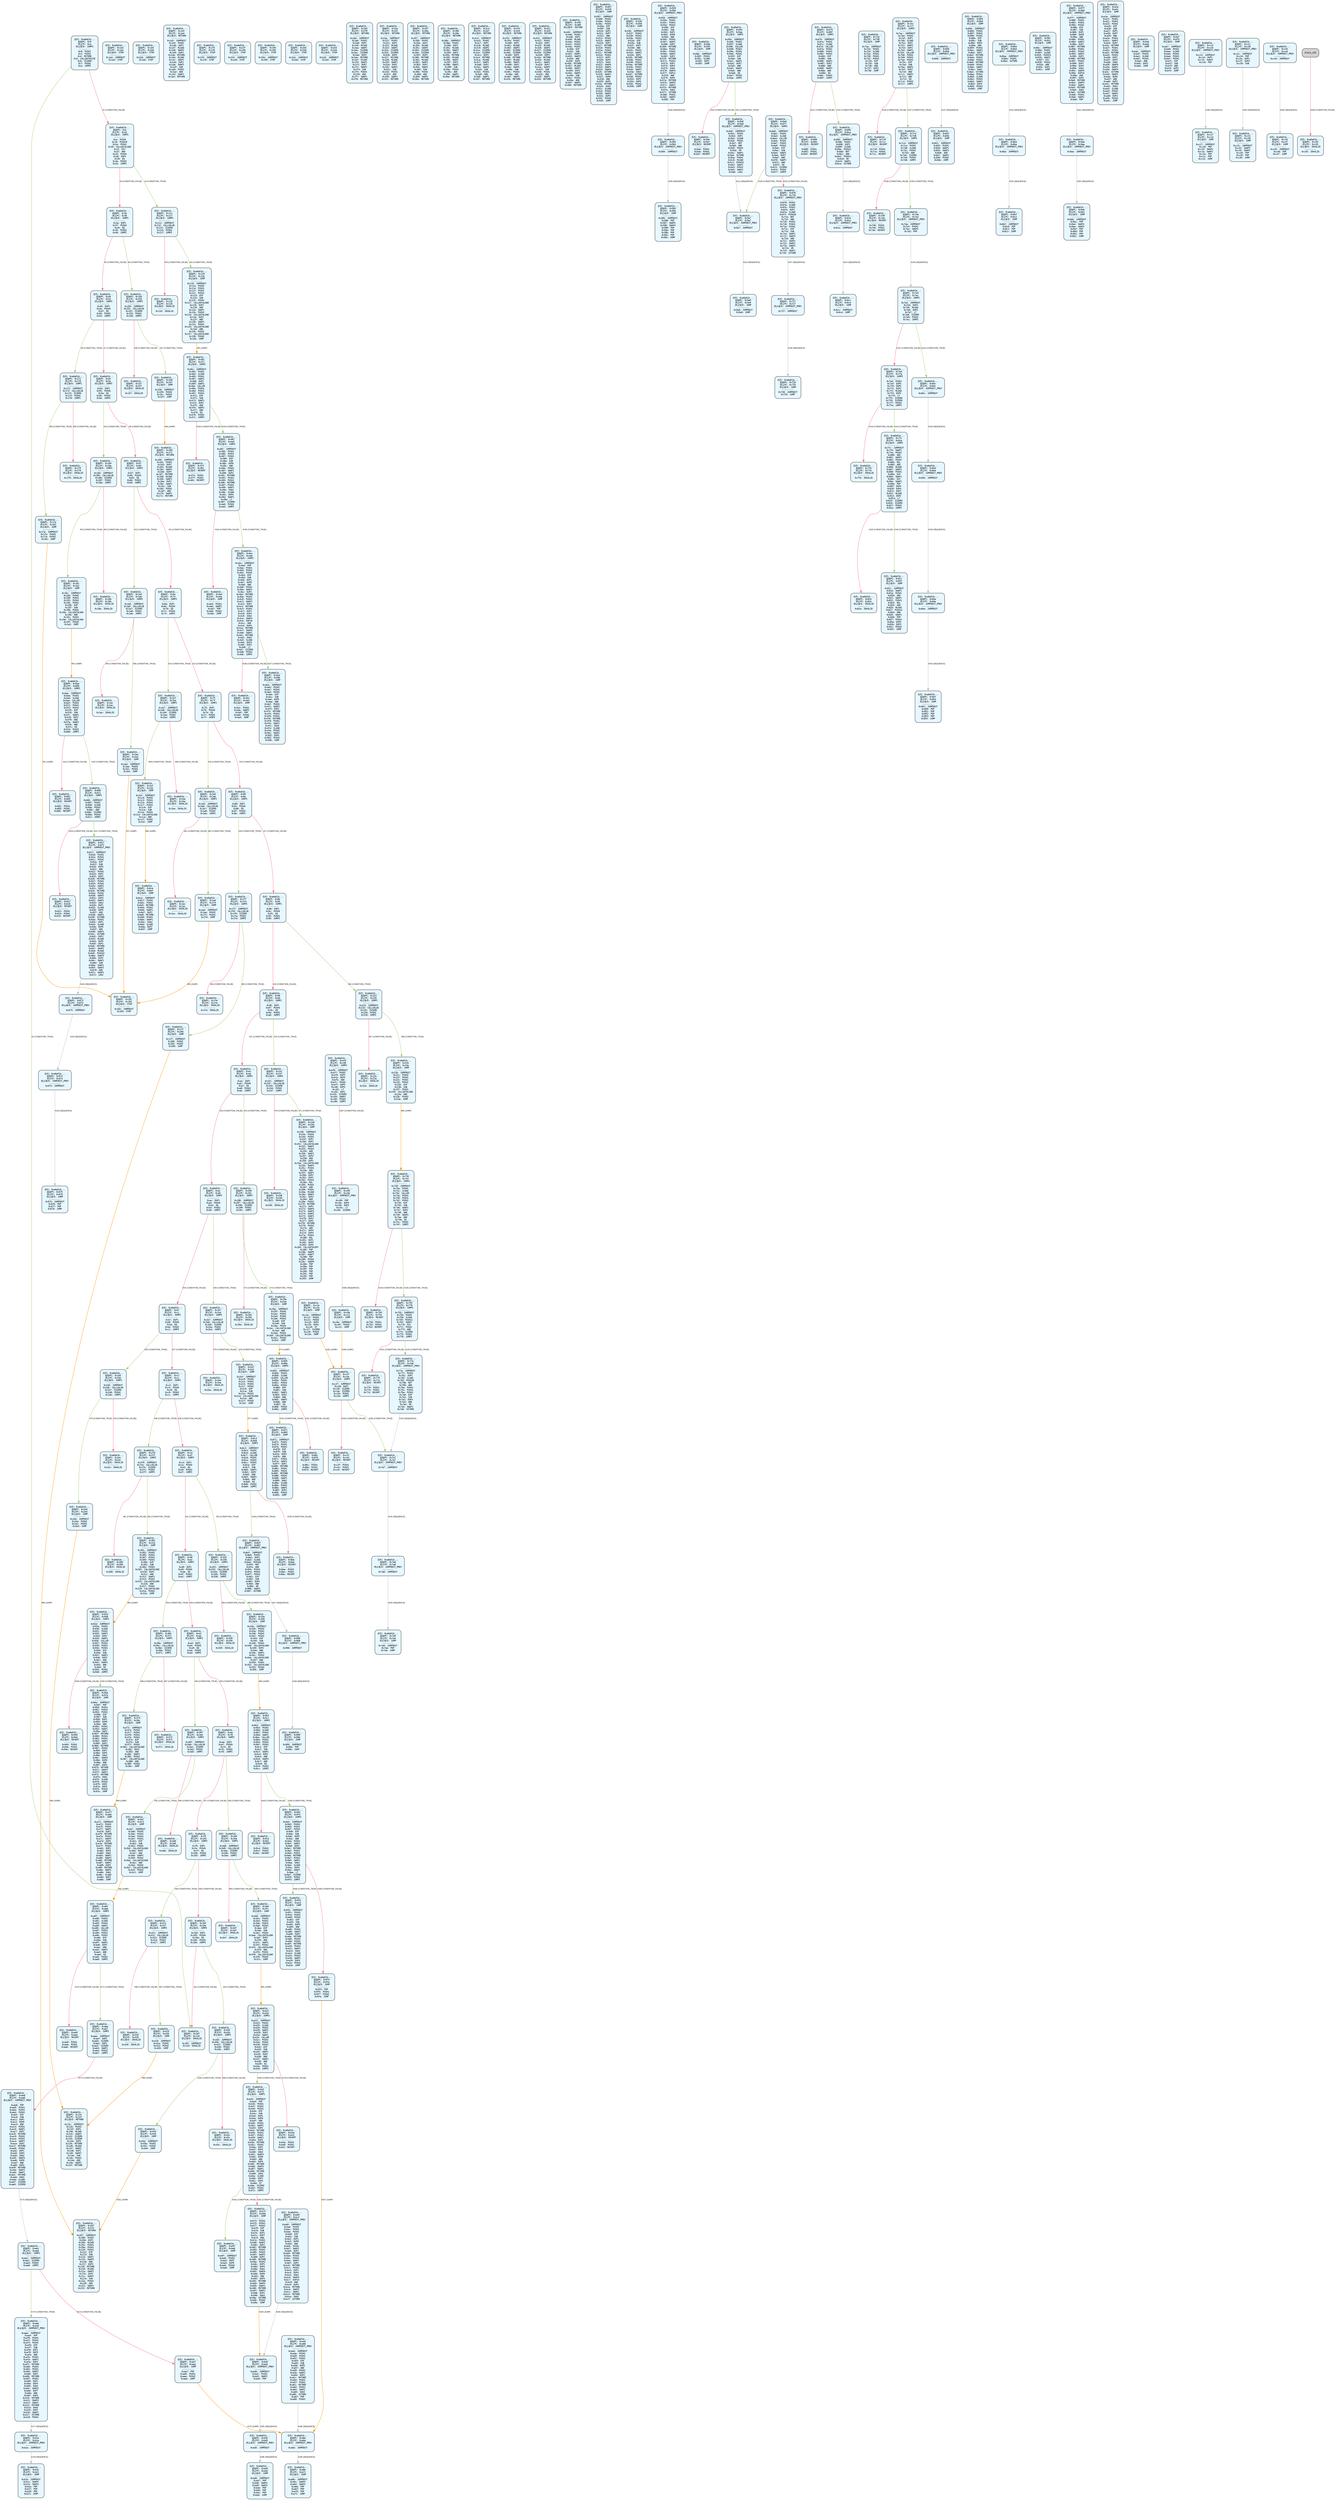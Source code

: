 digraph Static_Complete_CFG {
    rankdir=TB;
    node [shape=box, style="filled, rounded", fontname="Monospace", fontsize=9, margin=0.15];
    edge [fontname="Arial", fontsize=8, penwidth=1.2];
    "block_0" [label="合约: 0xe6a51b...
起始PC: 0x0
终止PC: 0xa
终止指令: JUMPI
---------
0x0: PUSH1
0x2: PUSH1
0x4: MSTORE
0x5: CALLDATASIZE
0x6: ISZERO
0x7: PUSH2
0xa: JUMPI", fillcolor="#e6f7ff"];
    "block_b" [label="合约: 0xe6a51b...
起始PC: 0xb
终止PC: 0x3d
终止指令: JUMPI
---------
0xb: PUSH4
0x10: PUSH29
0x2e: PUSH1
0x30: CALLDATALOAD
0x31: DIV
0x32: AND
0x33: PUSH4
0x38: DUP2
0x39: EQ
0x3a: PUSH2
0x3d: JUMPI", fillcolor="#e6f7ff"];
    "block_3e" [label="合约: 0xe6a51b...
起始PC: 0x3e
终止PC: 0x48
终止指令: JUMPI
---------
0x3e: DUP1
0x3f: PUSH4
0x44: EQ
0x45: PUSH2
0x48: JUMPI", fillcolor="#e6f7ff"];
    "block_49" [label="合约: 0xe6a51b...
起始PC: 0x49
终止PC: 0x53
终止指令: JUMPI
---------
0x49: DUP1
0x4a: PUSH4
0x4f: EQ
0x50: PUSH2
0x53: JUMPI", fillcolor="#e6f7ff"];
    "block_54" [label="合约: 0xe6a51b...
起始PC: 0x54
终止PC: 0x5e
终止指令: JUMPI
---------
0x54: DUP1
0x55: PUSH4
0x5a: EQ
0x5b: PUSH2
0x5e: JUMPI", fillcolor="#e6f7ff"];
    "block_5f" [label="合约: 0xe6a51b...
起始PC: 0x5f
终止PC: 0x69
终止指令: JUMPI
---------
0x5f: DUP1
0x60: PUSH4
0x65: EQ
0x66: PUSH2
0x69: JUMPI", fillcolor="#e6f7ff"];
    "block_6a" [label="合约: 0xe6a51b...
起始PC: 0x6a
终止PC: 0x74
终止指令: JUMPI
---------
0x6a: DUP1
0x6b: PUSH4
0x70: EQ
0x71: PUSH2
0x74: JUMPI", fillcolor="#e6f7ff"];
    "block_75" [label="合约: 0xe6a51b...
起始PC: 0x75
终止PC: 0x7f
终止指令: JUMPI
---------
0x75: DUP1
0x76: PUSH4
0x7b: EQ
0x7c: PUSH2
0x7f: JUMPI", fillcolor="#e6f7ff"];
    "block_80" [label="合约: 0xe6a51b...
起始PC: 0x80
终止PC: 0x8a
终止指令: JUMPI
---------
0x80: DUP1
0x81: PUSH4
0x86: EQ
0x87: PUSH2
0x8a: JUMPI", fillcolor="#e6f7ff"];
    "block_8b" [label="合约: 0xe6a51b...
起始PC: 0x8b
终止PC: 0x95
终止指令: JUMPI
---------
0x8b: DUP1
0x8c: PUSH4
0x91: EQ
0x92: PUSH2
0x95: JUMPI", fillcolor="#e6f7ff"];
    "block_96" [label="合约: 0xe6a51b...
起始PC: 0x96
终止PC: 0xa0
终止指令: JUMPI
---------
0x96: DUP1
0x97: PUSH4
0x9c: EQ
0x9d: PUSH2
0xa0: JUMPI", fillcolor="#e6f7ff"];
    "block_a1" [label="合约: 0xe6a51b...
起始PC: 0xa1
终止PC: 0xab
终止指令: JUMPI
---------
0xa1: DUP1
0xa2: PUSH4
0xa7: EQ
0xa8: PUSH2
0xab: JUMPI", fillcolor="#e6f7ff"];
    "block_ac" [label="合约: 0xe6a51b...
起始PC: 0xac
终止PC: 0xb6
终止指令: JUMPI
---------
0xac: DUP1
0xad: PUSH4
0xb2: EQ
0xb3: PUSH2
0xb6: JUMPI", fillcolor="#e6f7ff"];
    "block_b7" [label="合约: 0xe6a51b...
起始PC: 0xb7
终止PC: 0xc1
终止指令: JUMPI
---------
0xb7: DUP1
0xb8: PUSH4
0xbd: EQ
0xbe: PUSH2
0xc1: JUMPI", fillcolor="#e6f7ff"];
    "block_c2" [label="合约: 0xe6a51b...
起始PC: 0xc2
终止PC: 0xcc
终止指令: JUMPI
---------
0xc2: DUP1
0xc3: PUSH4
0xc8: EQ
0xc9: PUSH2
0xcc: JUMPI", fillcolor="#e6f7ff"];
    "block_cd" [label="合约: 0xe6a51b...
起始PC: 0xcd
终止PC: 0xd7
终止指令: JUMPI
---------
0xcd: DUP1
0xce: PUSH4
0xd3: EQ
0xd4: PUSH2
0xd7: JUMPI", fillcolor="#e6f7ff"];
    "block_d8" [label="合约: 0xe6a51b...
起始PC: 0xd8
终止PC: 0xe2
终止指令: JUMPI
---------
0xd8: DUP1
0xd9: PUSH4
0xde: EQ
0xdf: PUSH2
0xe2: JUMPI", fillcolor="#e6f7ff"];
    "block_e3" [label="合约: 0xe6a51b...
起始PC: 0xe3
终止PC: 0xed
终止指令: JUMPI
---------
0xe3: DUP1
0xe4: PUSH4
0xe9: EQ
0xea: PUSH2
0xed: JUMPI", fillcolor="#e6f7ff"];
    "block_ee" [label="合约: 0xe6a51b...
起始PC: 0xee
终止PC: 0xf8
终止指令: JUMPI
---------
0xee: DUP1
0xef: PUSH4
0xf4: EQ
0xf5: PUSH2
0xf8: JUMPI", fillcolor="#e6f7ff"];
    "block_f9" [label="合约: 0xe6a51b...
起始PC: 0xf9
终止PC: 0x103
终止指令: JUMPI
---------
0xf9: DUP1
0xfa: PUSH4
0xff: EQ
0x100: PUSH2
0x103: JUMPI", fillcolor="#e6f7ff"];
    "block_104" [label="合约: 0xe6a51b...
起始PC: 0x104
终止PC: 0x10e
终止指令: JUMPI
---------
0x104: DUP1
0x105: PUSH4
0x10a: EQ
0x10b: PUSH2
0x10e: JUMPI", fillcolor="#e6f7ff"];
    "block_10f" [label="合约: 0xe6a51b...
起始PC: 0x10f
终止PC: 0x110
终止指令: INVALID
---------
0x10f: JUMPDEST
0x110: INVALID", fillcolor="#e6f7ff"];
    "block_111" [label="合约: 0xe6a51b...
起始PC: 0x111
终止PC: 0x117
终止指令: JUMPI
---------
0x111: JUMPDEST
0x112: CALLVALUE
0x113: ISZERO
0x114: PUSH2
0x117: JUMPI", fillcolor="#e6f7ff"];
    "block_118" [label="合约: 0xe6a51b...
起始PC: 0x118
终止PC: 0x118
终止指令: INVALID
---------
0x118: INVALID", fillcolor="#e6f7ff"];
    "block_119" [label="合约: 0xe6a51b...
起始PC: 0x119
终止PC: 0x13b
终止指令: JUMP
---------
0x119: JUMPDEST
0x11a: PUSH2
0x11d: PUSH1
0x11f: PUSH1
0x121: PUSH1
0x123: EXP
0x124: SUB
0x125: PUSH1
0x127: CALLDATALOAD
0x128: DUP2
0x129: AND
0x12a: SWAP1
0x12b: PUSH1
0x12d: CALLDATALOAD
0x12e: DUP2
0x12f: AND
0x130: SWAP1
0x131: PUSH1
0x133: CALLDATALOAD
0x134: AND
0x135: PUSH1
0x137: CALLDATALOAD
0x138: PUSH2
0x13b: JUMP", fillcolor="#e6f7ff"];
    "block_13c" [label="合约: 0xe6a51b...
起始PC: 0x13c
终止PC: 0x14f
终止指令: RETURN
---------
0x13c: JUMPDEST
0x13d: PUSH1
0x13f: DUP1
0x140: MLOAD
0x141: SWAP2
0x142: ISZERO
0x143: ISZERO
0x144: DUP3
0x145: MSTORE
0x146: MLOAD
0x147: SWAP1
0x148: DUP2
0x149: SWAP1
0x14a: SUB
0x14b: PUSH1
0x14d: ADD
0x14e: SWAP1
0x14f: RETURN", fillcolor="#e6f7ff"];
    "block_150" [label="合约: 0xe6a51b...
起始PC: 0x150
终止PC: 0x156
终止指令: JUMPI
---------
0x150: JUMPDEST
0x151: CALLVALUE
0x152: ISZERO
0x153: PUSH2
0x156: JUMPI", fillcolor="#e6f7ff"];
    "block_157" [label="合约: 0xe6a51b...
起始PC: 0x157
终止PC: 0x157
终止指令: INVALID
---------
0x157: INVALID", fillcolor="#e6f7ff"];
    "block_158" [label="合约: 0xe6a51b...
起始PC: 0x158
终止PC: 0x15f
终止指令: JUMP
---------
0x158: JUMPDEST
0x159: PUSH2
0x15c: PUSH2
0x15f: JUMP", fillcolor="#e6f7ff"];
    "block_160" [label="合约: 0xe6a51b...
起始PC: 0x160
终止PC: 0x171
终止指令: RETURN
---------
0x160: JUMPDEST
0x161: PUSH1
0x163: DUP1
0x164: MLOAD
0x165: SWAP2
0x166: DUP3
0x167: MSTORE
0x168: MLOAD
0x169: SWAP1
0x16a: DUP2
0x16b: SWAP1
0x16c: SUB
0x16d: PUSH1
0x16f: ADD
0x170: SWAP1
0x171: RETURN", fillcolor="#e6f7ff"];
    "block_172" [label="合约: 0xe6a51b...
起始PC: 0x172
终止PC: 0x178
终止指令: JUMPI
---------
0x172: JUMPDEST
0x173: CALLVALUE
0x174: ISZERO
0x175: PUSH2
0x178: JUMPI", fillcolor="#e6f7ff"];
    "block_179" [label="合约: 0xe6a51b...
起始PC: 0x179
终止PC: 0x179
终止指令: INVALID
---------
0x179: INVALID", fillcolor="#e6f7ff"];
    "block_17a" [label="合约: 0xe6a51b...
起始PC: 0x17a
终止PC: 0x181
终止指令: JUMP
---------
0x17a: JUMPDEST
0x17b: PUSH2
0x17e: PUSH2
0x181: JUMP", fillcolor="#e6f7ff"];
    "block_182" [label="合约: 0xe6a51b...
起始PC: 0x182
终止PC: 0x183
终止指令: STOP
---------
0x182: JUMPDEST
0x183: STOP", fillcolor="#e6f7ff"];
    "block_184" [label="合约: 0xe6a51b...
起始PC: 0x184
终止PC: 0x18a
终止指令: JUMPI
---------
0x184: JUMPDEST
0x185: CALLVALUE
0x186: ISZERO
0x187: PUSH2
0x18a: JUMPI", fillcolor="#e6f7ff"];
    "block_18b" [label="合约: 0xe6a51b...
起始PC: 0x18b
终止PC: 0x18b
终止指令: INVALID
---------
0x18b: INVALID", fillcolor="#e6f7ff"];
    "block_18c" [label="合约: 0xe6a51b...
起始PC: 0x18c
终止PC: 0x1a2
终止指令: JUMP
---------
0x18c: JUMPDEST
0x18d: PUSH2
0x190: PUSH1
0x192: PUSH1
0x194: PUSH1
0x196: EXP
0x197: SUB
0x198: PUSH1
0x19a: CALLDATALOAD
0x19b: AND
0x19c: PUSH1
0x19e: CALLDATALOAD
0x19f: PUSH2
0x1a2: JUMP", fillcolor="#e6f7ff"];
    "block_1a3" [label="合约: 0xe6a51b...
起始PC: 0x1a3
终止PC: 0x1a4
终止指令: STOP
---------
0x1a3: JUMPDEST
0x1a4: STOP", fillcolor="#e6f7ff"];
    "block_1a5" [label="合约: 0xe6a51b...
起始PC: 0x1a5
终止PC: 0x1ab
终止指令: JUMPI
---------
0x1a5: JUMPDEST
0x1a6: CALLVALUE
0x1a7: ISZERO
0x1a8: PUSH2
0x1ab: JUMPI", fillcolor="#e6f7ff"];
    "block_1ac" [label="合约: 0xe6a51b...
起始PC: 0x1ac
终止PC: 0x1ac
终止指令: INVALID
---------
0x1ac: INVALID", fillcolor="#e6f7ff"];
    "block_1ad" [label="合约: 0xe6a51b...
起始PC: 0x1ad
终止PC: 0x1b4
终止指令: JUMP
---------
0x1ad: JUMPDEST
0x1ae: PUSH2
0x1b1: PUSH2
0x1b4: JUMP", fillcolor="#e6f7ff"];
    "block_1b5" [label="合约: 0xe6a51b...
起始PC: 0x1b5
终止PC: 0x1b6
终止指令: STOP
---------
0x1b5: JUMPDEST
0x1b6: STOP", fillcolor="#e6f7ff"];
    "block_1b7" [label="合约: 0xe6a51b...
起始PC: 0x1b7
终止PC: 0x1bd
终止指令: JUMPI
---------
0x1b7: JUMPDEST
0x1b8: CALLVALUE
0x1b9: ISZERO
0x1ba: PUSH2
0x1bd: JUMPI", fillcolor="#e6f7ff"];
    "block_1be" [label="合约: 0xe6a51b...
起始PC: 0x1be
终止PC: 0x1be
终止指令: INVALID
---------
0x1be: INVALID", fillcolor="#e6f7ff"];
    "block_1bf" [label="合约: 0xe6a51b...
起始PC: 0x1bf
终止PC: 0x1d2
终止指令: JUMP
---------
0x1bf: JUMPDEST
0x1c0: PUSH2
0x1c3: PUSH1
0x1c5: PUSH1
0x1c7: PUSH1
0x1c9: EXP
0x1ca: SUB
0x1cb: PUSH1
0x1cd: CALLDATALOAD
0x1ce: AND
0x1cf: PUSH2
0x1d2: JUMP", fillcolor="#e6f7ff"];
    "block_1d3" [label="合约: 0xe6a51b...
起始PC: 0x1d3
终止PC: 0x1e4
终止指令: RETURN
---------
0x1d3: JUMPDEST
0x1d4: PUSH1
0x1d6: DUP1
0x1d7: MLOAD
0x1d8: SWAP2
0x1d9: DUP3
0x1da: MSTORE
0x1db: MLOAD
0x1dc: SWAP1
0x1dd: DUP2
0x1de: SWAP1
0x1df: SUB
0x1e0: PUSH1
0x1e2: ADD
0x1e3: SWAP1
0x1e4: RETURN", fillcolor="#e6f7ff"];
    "block_1e5" [label="合约: 0xe6a51b...
起始PC: 0x1e5
终止PC: 0x1eb
终止指令: JUMPI
---------
0x1e5: JUMPDEST
0x1e6: CALLVALUE
0x1e7: ISZERO
0x1e8: PUSH2
0x1eb: JUMPI", fillcolor="#e6f7ff"];
    "block_1ec" [label="合约: 0xe6a51b...
起始PC: 0x1ec
终止PC: 0x1ec
终止指令: INVALID
---------
0x1ec: INVALID", fillcolor="#e6f7ff"];
    "block_1ed" [label="合约: 0xe6a51b...
起始PC: 0x1ed
终止PC: 0x1f4
终止指令: JUMP
---------
0x1ed: JUMPDEST
0x1ee: PUSH2
0x1f1: PUSH2
0x1f4: JUMP", fillcolor="#e6f7ff"];
    "block_1f5" [label="合约: 0xe6a51b...
起始PC: 0x1f5
终止PC: 0x1f6
终止指令: STOP
---------
0x1f5: JUMPDEST
0x1f6: STOP", fillcolor="#e6f7ff"];
    "block_1f7" [label="合约: 0xe6a51b...
起始PC: 0x1f7
终止PC: 0x1fd
终止指令: JUMPI
---------
0x1f7: JUMPDEST
0x1f8: CALLVALUE
0x1f9: ISZERO
0x1fa: PUSH2
0x1fd: JUMPI", fillcolor="#e6f7ff"];
    "block_1fe" [label="合约: 0xe6a51b...
起始PC: 0x1fe
终止PC: 0x1fe
终止指令: INVALID
---------
0x1fe: INVALID", fillcolor="#e6f7ff"];
    "block_1ff" [label="合约: 0xe6a51b...
起始PC: 0x1ff
终止PC: 0x206
终止指令: JUMP
---------
0x1ff: JUMPDEST
0x200: PUSH2
0x203: PUSH2
0x206: JUMP", fillcolor="#e6f7ff"];
    "block_207" [label="合约: 0xe6a51b...
起始PC: 0x207
终止PC: 0x222
终止指令: RETURN
---------
0x207: JUMPDEST
0x208: PUSH1
0x20a: DUP1
0x20b: MLOAD
0x20c: PUSH1
0x20e: PUSH1
0x210: PUSH1
0x212: EXP
0x213: SUB
0x214: SWAP1
0x215: SWAP3
0x216: AND
0x217: DUP3
0x218: MSTORE
0x219: MLOAD
0x21a: SWAP1
0x21b: DUP2
0x21c: SWAP1
0x21d: SUB
0x21e: PUSH1
0x220: ADD
0x221: SWAP1
0x222: RETURN", fillcolor="#e6f7ff"];
    "block_223" [label="合约: 0xe6a51b...
起始PC: 0x223
终止PC: 0x229
终止指令: JUMPI
---------
0x223: JUMPDEST
0x224: CALLVALUE
0x225: ISZERO
0x226: PUSH2
0x229: JUMPI", fillcolor="#e6f7ff"];
    "block_22a" [label="合约: 0xe6a51b...
起始PC: 0x22a
终止PC: 0x22a
终止指令: INVALID
---------
0x22a: INVALID", fillcolor="#e6f7ff"];
    "block_22b" [label="合约: 0xe6a51b...
起始PC: 0x22b
终止PC: 0x23e
终止指令: JUMP
---------
0x22b: JUMPDEST
0x22c: PUSH2
0x22f: PUSH1
0x231: PUSH1
0x233: PUSH1
0x235: EXP
0x236: SUB
0x237: PUSH1
0x239: CALLDATALOAD
0x23a: AND
0x23b: PUSH2
0x23e: JUMP", fillcolor="#e6f7ff"];
    "block_23f" [label="合约: 0xe6a51b...
起始PC: 0x23f
终止PC: 0x240
终止指令: STOP
---------
0x23f: JUMPDEST
0x240: STOP", fillcolor="#e6f7ff"];
    "block_241" [label="合约: 0xe6a51b...
起始PC: 0x241
终止PC: 0x247
终止指令: JUMPI
---------
0x241: JUMPDEST
0x242: CALLVALUE
0x243: ISZERO
0x244: PUSH2
0x247: JUMPI", fillcolor="#e6f7ff"];
    "block_248" [label="合约: 0xe6a51b...
起始PC: 0x248
终止PC: 0x248
终止指令: INVALID
---------
0x248: INVALID", fillcolor="#e6f7ff"];
    "block_249" [label="合约: 0xe6a51b...
起始PC: 0x249
终止PC: 0x293
终止指令: JUMP
---------
0x249: JUMPDEST
0x24a: PUSH2
0x24d: PUSH1
0x24f: DUP1
0x250: DUP1
0x251: CALLDATALOAD
0x252: SWAP1
0x253: PUSH1
0x255: ADD
0x256: SWAP1
0x257: DUP3
0x258: ADD
0x259: DUP1
0x25a: CALLDATALOAD
0x25b: SWAP1
0x25c: PUSH1
0x25e: ADD
0x25f: SWAP1
0x260: DUP1
0x261: DUP1
0x262: PUSH1
0x264: MUL
0x265: PUSH1
0x267: ADD
0x268: PUSH1
0x26a: MLOAD
0x26b: SWAP1
0x26c: DUP2
0x26d: ADD
0x26e: PUSH1
0x270: MSTORE
0x271: DUP1
0x272: SWAP4
0x273: SWAP3
0x274: SWAP2
0x275: SWAP1
0x276: DUP2
0x277: DUP2
0x278: MSTORE
0x279: PUSH1
0x27b: ADD
0x27c: DUP4
0x27d: DUP4
0x27e: PUSH1
0x280: MUL
0x281: DUP1
0x282: DUP3
0x283: DUP5
0x284: CALLDATACOPY
0x285: POP
0x286: SWAP5
0x287: SWAP7
0x288: POP
0x289: PUSH2
0x28c: SWAP6
0x28d: POP
0x28e: POP
0x28f: POP
0x290: POP
0x291: POP
0x292: POP
0x293: JUMP", fillcolor="#e6f7ff"];
    "block_294" [label="合约: 0xe6a51b...
起始PC: 0x294
终止PC: 0x295
终止指令: STOP
---------
0x294: JUMPDEST
0x295: STOP", fillcolor="#e6f7ff"];
    "block_296" [label="合约: 0xe6a51b...
起始PC: 0x296
终止PC: 0x29c
终止指令: JUMPI
---------
0x296: JUMPDEST
0x297: CALLVALUE
0x298: ISZERO
0x299: PUSH2
0x29c: JUMPI", fillcolor="#e6f7ff"];
    "block_29d" [label="合约: 0xe6a51b...
起始PC: 0x29d
终止PC: 0x29d
终止指令: INVALID
---------
0x29d: INVALID", fillcolor="#e6f7ff"];
    "block_29e" [label="合约: 0xe6a51b...
起始PC: 0x29e
终止PC: 0x2b4
终止指令: JUMP
---------
0x29e: JUMPDEST
0x29f: PUSH2
0x2a2: PUSH1
0x2a4: PUSH1
0x2a6: PUSH1
0x2a8: EXP
0x2a9: SUB
0x2aa: PUSH1
0x2ac: CALLDATALOAD
0x2ad: AND
0x2ae: PUSH1
0x2b0: CALLDATALOAD
0x2b1: PUSH2
0x2b4: JUMP", fillcolor="#e6f7ff"];
    "block_2b5" [label="合约: 0xe6a51b...
起始PC: 0x2b5
终止PC: 0x2b6
终止指令: STOP
---------
0x2b5: JUMPDEST
0x2b6: STOP", fillcolor="#e6f7ff"];
    "block_2b7" [label="合约: 0xe6a51b...
起始PC: 0x2b7
终止PC: 0x2bd
终止指令: JUMPI
---------
0x2b7: JUMPDEST
0x2b8: CALLVALUE
0x2b9: ISZERO
0x2ba: PUSH2
0x2bd: JUMPI", fillcolor="#e6f7ff"];
    "block_2be" [label="合约: 0xe6a51b...
起始PC: 0x2be
终止PC: 0x2be
终止指令: INVALID
---------
0x2be: INVALID", fillcolor="#e6f7ff"];
    "block_2bf" [label="合约: 0xe6a51b...
起始PC: 0x2bf
终止PC: 0x2d2
终止指令: JUMP
---------
0x2bf: JUMPDEST
0x2c0: PUSH2
0x2c3: PUSH1
0x2c5: PUSH1
0x2c7: PUSH1
0x2c9: EXP
0x2ca: SUB
0x2cb: PUSH1
0x2cd: CALLDATALOAD
0x2ce: AND
0x2cf: PUSH2
0x2d2: JUMP", fillcolor="#e6f7ff"];
    "block_2d3" [label="合约: 0xe6a51b...
起始PC: 0x2d3
终止PC: 0x2d4
终止指令: STOP
---------
0x2d3: JUMPDEST
0x2d4: STOP", fillcolor="#e6f7ff"];
    "block_2d5" [label="合约: 0xe6a51b...
起始PC: 0x2d5
终止PC: 0x2db
终止指令: JUMPI
---------
0x2d5: JUMPDEST
0x2d6: CALLVALUE
0x2d7: ISZERO
0x2d8: PUSH2
0x2db: JUMPI", fillcolor="#e6f7ff"];
    "block_2dc" [label="合约: 0xe6a51b...
起始PC: 0x2dc
终止PC: 0x2dc
终止指令: INVALID
---------
0x2dc: INVALID", fillcolor="#e6f7ff"];
    "block_2dd" [label="合约: 0xe6a51b...
起始PC: 0x2dd
终止PC: 0x2e4
终止指令: JUMP
---------
0x2dd: JUMPDEST
0x2de: PUSH2
0x2e1: PUSH2
0x2e4: JUMP", fillcolor="#e6f7ff"];
    "block_2e5" [label="合约: 0xe6a51b...
起始PC: 0x2e5
终止PC: 0x2f8
终止指令: RETURN
---------
0x2e5: JUMPDEST
0x2e6: PUSH1
0x2e8: DUP1
0x2e9: MLOAD
0x2ea: SWAP2
0x2eb: ISZERO
0x2ec: ISZERO
0x2ed: DUP3
0x2ee: MSTORE
0x2ef: MLOAD
0x2f0: SWAP1
0x2f1: DUP2
0x2f2: SWAP1
0x2f3: SUB
0x2f4: PUSH1
0x2f6: ADD
0x2f7: SWAP1
0x2f8: RETURN", fillcolor="#e6f7ff"];
    "block_2f9" [label="合约: 0xe6a51b...
起始PC: 0x2f9
终止PC: 0x2ff
终止指令: JUMPI
---------
0x2f9: JUMPDEST
0x2fa: CALLVALUE
0x2fb: ISZERO
0x2fc: PUSH2
0x2ff: JUMPI", fillcolor="#e6f7ff"];
    "block_300" [label="合约: 0xe6a51b...
起始PC: 0x300
终止PC: 0x300
终止指令: INVALID
---------
0x300: INVALID", fillcolor="#e6f7ff"];
    "block_301" [label="合约: 0xe6a51b...
起始PC: 0x301
终止PC: 0x31d
终止指令: JUMP
---------
0x301: JUMPDEST
0x302: PUSH2
0x305: PUSH1
0x307: PUSH1
0x309: PUSH1
0x30b: EXP
0x30c: SUB
0x30d: PUSH1
0x30f: CALLDATALOAD
0x310: DUP2
0x311: AND
0x312: SWAP1
0x313: PUSH1
0x315: CALLDATALOAD
0x316: AND
0x317: PUSH1
0x319: CALLDATALOAD
0x31a: PUSH2
0x31d: JUMP", fillcolor="#e6f7ff"];
    "block_31e" [label="合约: 0xe6a51b...
起始PC: 0x31e
终止PC: 0x331
终止指令: RETURN
---------
0x31e: JUMPDEST
0x31f: PUSH1
0x321: DUP1
0x322: MLOAD
0x323: SWAP2
0x324: ISZERO
0x325: ISZERO
0x326: DUP3
0x327: MSTORE
0x328: MLOAD
0x329: SWAP1
0x32a: DUP2
0x32b: SWAP1
0x32c: SUB
0x32d: PUSH1
0x32f: ADD
0x330: SWAP1
0x331: RETURN", fillcolor="#e6f7ff"];
    "block_332" [label="合约: 0xe6a51b...
起始PC: 0x332
终止PC: 0x338
终止指令: JUMPI
---------
0x332: JUMPDEST
0x333: CALLVALUE
0x334: ISZERO
0x335: PUSH2
0x338: JUMPI", fillcolor="#e6f7ff"];
    "block_339" [label="合约: 0xe6a51b...
起始PC: 0x339
终止PC: 0x339
终止指令: INVALID
---------
0x339: INVALID", fillcolor="#e6f7ff"];
    "block_33a" [label="合约: 0xe6a51b...
起始PC: 0x33a
终止PC: 0x356
终止指令: JUMP
---------
0x33a: JUMPDEST
0x33b: PUSH2
0x33e: PUSH1
0x340: PUSH1
0x342: PUSH1
0x344: EXP
0x345: SUB
0x346: PUSH1
0x348: CALLDATALOAD
0x349: DUP2
0x34a: AND
0x34b: SWAP1
0x34c: PUSH1
0x34e: CALLDATALOAD
0x34f: AND
0x350: PUSH1
0x352: CALLDATALOAD
0x353: PUSH2
0x356: JUMP", fillcolor="#e6f7ff"];
    "block_357" [label="合约: 0xe6a51b...
起始PC: 0x357
终止PC: 0x36a
终止指令: RETURN
---------
0x357: JUMPDEST
0x358: PUSH1
0x35a: DUP1
0x35b: MLOAD
0x35c: SWAP2
0x35d: ISZERO
0x35e: ISZERO
0x35f: DUP3
0x360: MSTORE
0x361: MLOAD
0x362: SWAP1
0x363: DUP2
0x364: SWAP1
0x365: SUB
0x366: PUSH1
0x368: ADD
0x369: SWAP1
0x36a: RETURN", fillcolor="#e6f7ff"];
    "block_36b" [label="合约: 0xe6a51b...
起始PC: 0x36b
终止PC: 0x371
终止指令: JUMPI
---------
0x36b: JUMPDEST
0x36c: CALLVALUE
0x36d: ISZERO
0x36e: PUSH2
0x371: JUMPI", fillcolor="#e6f7ff"];
    "block_372" [label="合约: 0xe6a51b...
起始PC: 0x372
终止PC: 0x372
终止指令: INVALID
---------
0x372: INVALID", fillcolor="#e6f7ff"];
    "block_373" [label="合约: 0xe6a51b...
起始PC: 0x373
终止PC: 0x38c
终止指令: JUMP
---------
0x373: JUMPDEST
0x374: PUSH2
0x377: PUSH1
0x379: PUSH1
0x37b: PUSH1
0x37d: EXP
0x37e: SUB
0x37f: PUSH1
0x381: CALLDATALOAD
0x382: DUP2
0x383: AND
0x384: SWAP1
0x385: PUSH1
0x387: CALLDATALOAD
0x388: AND
0x389: PUSH2
0x38c: JUMP", fillcolor="#e6f7ff"];
    "block_38d" [label="合约: 0xe6a51b...
起始PC: 0x38d
终止PC: 0x39e
终止指令: RETURN
---------
0x38d: JUMPDEST
0x38e: PUSH1
0x390: DUP1
0x391: MLOAD
0x392: SWAP2
0x393: DUP3
0x394: MSTORE
0x395: MLOAD
0x396: SWAP1
0x397: DUP2
0x398: SWAP1
0x399: SUB
0x39a: PUSH1
0x39c: ADD
0x39d: SWAP1
0x39e: RETURN", fillcolor="#e6f7ff"];
    "block_39f" [label="合约: 0xe6a51b...
起始PC: 0x39f
终止PC: 0x3a5
终止指令: JUMPI
---------
0x39f: JUMPDEST
0x3a0: CALLVALUE
0x3a1: ISZERO
0x3a2: PUSH2
0x3a5: JUMPI", fillcolor="#e6f7ff"];
    "block_3a6" [label="合约: 0xe6a51b...
起始PC: 0x3a6
终止PC: 0x3a6
终止指令: INVALID
---------
0x3a6: INVALID", fillcolor="#e6f7ff"];
    "block_3a7" [label="合约: 0xe6a51b...
起始PC: 0x3a7
终止PC: 0x3c3
终止指令: JUMP
---------
0x3a7: JUMPDEST
0x3a8: PUSH2
0x3ab: PUSH1
0x3ad: PUSH1
0x3af: PUSH1
0x3b1: EXP
0x3b2: SUB
0x3b3: PUSH1
0x3b5: CALLDATALOAD
0x3b6: DUP2
0x3b7: AND
0x3b8: SWAP1
0x3b9: PUSH1
0x3bb: CALLDATALOAD
0x3bc: AND
0x3bd: PUSH1
0x3bf: CALLDATALOAD
0x3c0: PUSH2
0x3c3: JUMP", fillcolor="#e6f7ff"];
    "block_3c4" [label="合约: 0xe6a51b...
起始PC: 0x3c4
终止PC: 0x3d7
终止指令: RETURN
---------
0x3c4: JUMPDEST
0x3c5: PUSH1
0x3c7: DUP1
0x3c8: MLOAD
0x3c9: SWAP2
0x3ca: ISZERO
0x3cb: ISZERO
0x3cc: DUP3
0x3cd: MSTORE
0x3ce: MLOAD
0x3cf: SWAP1
0x3d0: DUP2
0x3d1: SWAP1
0x3d2: SUB
0x3d3: PUSH1
0x3d5: ADD
0x3d6: SWAP1
0x3d7: RETURN", fillcolor="#e6f7ff"];
    "block_3d8" [label="合约: 0xe6a51b...
起始PC: 0x3d8
终止PC: 0x3de
终止指令: JUMPI
---------
0x3d8: JUMPDEST
0x3d9: CALLVALUE
0x3da: ISZERO
0x3db: PUSH2
0x3de: JUMPI", fillcolor="#e6f7ff"];
    "block_3df" [label="合约: 0xe6a51b...
起始PC: 0x3df
终止PC: 0x3df
终止指令: INVALID
---------
0x3df: INVALID", fillcolor="#e6f7ff"];
    "block_3e0" [label="合约: 0xe6a51b...
起始PC: 0x3e0
终止PC: 0x3fc
终止指令: JUMP
---------
0x3e0: JUMPDEST
0x3e1: PUSH2
0x3e4: PUSH1
0x3e6: PUSH1
0x3e8: PUSH1
0x3ea: EXP
0x3eb: SUB
0x3ec: PUSH1
0x3ee: CALLDATALOAD
0x3ef: DUP2
0x3f0: AND
0x3f1: SWAP1
0x3f2: PUSH1
0x3f4: CALLDATALOAD
0x3f5: AND
0x3f6: PUSH1
0x3f8: CALLDATALOAD
0x3f9: PUSH2
0x3fc: JUMP", fillcolor="#e6f7ff"];
    "block_3fd" [label="合约: 0xe6a51b...
起始PC: 0x3fd
终止PC: 0x410
终止指令: RETURN
---------
0x3fd: JUMPDEST
0x3fe: PUSH1
0x400: DUP1
0x401: MLOAD
0x402: SWAP2
0x403: ISZERO
0x404: ISZERO
0x405: DUP3
0x406: MSTORE
0x407: MLOAD
0x408: SWAP1
0x409: DUP2
0x40a: SWAP1
0x40b: SUB
0x40c: PUSH1
0x40e: ADD
0x40f: SWAP1
0x410: RETURN", fillcolor="#e6f7ff"];
    "block_411" [label="合约: 0xe6a51b...
起始PC: 0x411
终止PC: 0x417
终止指令: JUMPI
---------
0x411: JUMPDEST
0x412: CALLVALUE
0x413: ISZERO
0x414: PUSH2
0x417: JUMPI", fillcolor="#e6f7ff"];
    "block_418" [label="合约: 0xe6a51b...
起始PC: 0x418
终止PC: 0x418
终止指令: INVALID
---------
0x418: INVALID", fillcolor="#e6f7ff"];
    "block_419" [label="合约: 0xe6a51b...
起始PC: 0x419
终止PC: 0x420
终止指令: JUMP
---------
0x419: JUMPDEST
0x41a: PUSH2
0x41d: PUSH2
0x420: JUMP", fillcolor="#e6f7ff"];
    "block_421" [label="合约: 0xe6a51b...
起始PC: 0x421
终止PC: 0x434
终止指令: RETURN
---------
0x421: JUMPDEST
0x422: PUSH1
0x424: DUP1
0x425: MLOAD
0x426: SWAP2
0x427: ISZERO
0x428: ISZERO
0x429: DUP3
0x42a: MSTORE
0x42b: MLOAD
0x42c: SWAP1
0x42d: DUP2
0x42e: SWAP1
0x42f: SUB
0x430: PUSH1
0x432: ADD
0x433: SWAP1
0x434: RETURN", fillcolor="#e6f7ff"];
    "block_435" [label="合约: 0xe6a51b...
起始PC: 0x435
终止PC: 0x43b
终止指令: JUMPI
---------
0x435: JUMPDEST
0x436: CALLVALUE
0x437: ISZERO
0x438: PUSH2
0x43b: JUMPI", fillcolor="#e6f7ff"];
    "block_43c" [label="合约: 0xe6a51b...
起始PC: 0x43c
终止PC: 0x43c
终止指令: INVALID
---------
0x43c: INVALID", fillcolor="#e6f7ff"];
    "block_43d" [label="合约: 0xe6a51b...
起始PC: 0x43d
终止PC: 0x444
终止指令: JUMP
---------
0x43d: JUMPDEST
0x43e: PUSH2
0x441: PUSH2
0x444: JUMP", fillcolor="#e6f7ff"];
    "block_445" [label="合约: 0xe6a51b...
起始PC: 0x445
终止PC: 0x460
终止指令: RETURN
---------
0x445: JUMPDEST
0x446: PUSH1
0x448: DUP1
0x449: MLOAD
0x44a: PUSH1
0x44c: PUSH1
0x44e: PUSH1
0x450: EXP
0x451: SUB
0x452: SWAP1
0x453: SWAP3
0x454: AND
0x455: DUP3
0x456: MSTORE
0x457: MLOAD
0x458: SWAP1
0x459: DUP2
0x45a: SWAP1
0x45b: SUB
0x45c: PUSH1
0x45e: ADD
0x45f: SWAP1
0x460: RETURN", fillcolor="#e6f7ff"];
    "block_461" [label="合约: 0xe6a51b...
起始PC: 0x461
终止PC: 0x47c
终止指令: JUMPI
---------
0x461: JUMPDEST
0x462: PUSH1
0x464: SLOAD
0x465: PUSH1
0x467: SWAP1
0x468: DUP2
0x469: SWAP1
0x46a: CALLER
0x46b: PUSH1
0x46d: PUSH1
0x46f: PUSH1
0x471: EXP
0x472: SUB
0x473: SWAP1
0x474: DUP2
0x475: AND
0x476: SWAP2
0x477: AND
0x478: EQ
0x479: PUSH2
0x47c: JUMPI", fillcolor="#e6f7ff"];
    "block_47d" [label="合约: 0xe6a51b...
起始PC: 0x47d
终止PC: 0x481
终止指令: REVERT
---------
0x47d: PUSH1
0x47f: PUSH1
0x481: REVERT", fillcolor="#e6f7ff"];
    "block_482" [label="合约: 0xe6a51b...
起始PC: 0x482
终止PC: 0x4a3
终止指令: JUMPI
---------
0x482: JUMPDEST
0x483: PUSH1
0x485: PUSH1
0x487: PUSH1
0x489: EXP
0x48a: SUB
0x48b: DUP6
0x48c: AND
0x48d: PUSH1
0x48f: SWAP1
0x490: DUP2
0x491: MSTORE
0x492: PUSH1
0x494: PUSH1
0x496: MSTORE
0x497: PUSH1
0x499: SWAP1
0x49a: SHA3
0x49b: SLOAD
0x49c: DUP4
0x49d: SWAP1
0x49e: LT
0x49f: ISZERO
0x4a0: PUSH2
0x4a3: JUMPI", fillcolor="#e6f7ff"];
    "block_4a4" [label="合约: 0xe6a51b...
起始PC: 0x4a4
终止PC: 0x4ab
终止指令: JUMP
---------
0x4a4: PUSH1
0x4a6: SWAP2
0x4a7: POP
0x4a8: PUSH2
0x4ab: JUMP", fillcolor="#e6f7ff"];
    "block_4ac" [label="合约: 0xe6a51b...
起始PC: 0x4ac
终止PC: 0x4db
终止指令: JUMPI
---------
0x4ac: JUMPDEST
0x4ad: POP
0x4ae: PUSH1
0x4b0: PUSH1
0x4b2: PUSH1
0x4b4: EXP
0x4b5: SUB
0x4b6: DUP1
0x4b7: DUP6
0x4b8: AND
0x4b9: PUSH1
0x4bb: SWAP1
0x4bc: DUP2
0x4bd: MSTORE
0x4be: PUSH1
0x4c0: PUSH1
0x4c2: SWAP1
0x4c3: DUP2
0x4c4: MSTORE
0x4c5: PUSH1
0x4c7: DUP1
0x4c8: DUP4
0x4c9: SHA3
0x4ca: SWAP4
0x4cb: DUP10
0x4cc: AND
0x4cd: DUP4
0x4ce: MSTORE
0x4cf: SWAP3
0x4d0: SWAP1
0x4d1: MSTORE
0x4d2: SHA3
0x4d3: SLOAD
0x4d4: DUP3
0x4d5: DUP2
0x4d6: LT
0x4d7: ISZERO
0x4d8: PUSH2
0x4db: JUMPI", fillcolor="#e6f7ff"];
    "block_4dc" [label="合约: 0xe6a51b...
起始PC: 0x4dc
终止PC: 0x4e3
终止指令: JUMP
---------
0x4dc: PUSH1
0x4de: SWAP2
0x4df: POP
0x4e0: PUSH2
0x4e3: JUMP", fillcolor="#e6f7ff"];
    "block_4e4" [label="合约: 0xe6a51b...
起始PC: 0x4e4
终止PC: 0x506
终止指令: JUMP
---------
0x4e4: JUMPDEST
0x4e5: PUSH1
0x4e7: PUSH1
0x4e9: PUSH1
0x4eb: EXP
0x4ec: SUB
0x4ed: DUP5
0x4ee: AND
0x4ef: PUSH1
0x4f1: SWAP1
0x4f2: DUP2
0x4f3: MSTORE
0x4f4: PUSH1
0x4f6: PUSH1
0x4f8: MSTORE
0x4f9: PUSH1
0x4fb: SWAP1
0x4fc: SHA3
0x4fd: SLOAD
0x4fe: PUSH2
0x501: SWAP1
0x502: DUP5
0x503: PUSH2
0x506: JUMP", fillcolor="#e6f7ff"];
    "block_507" [label="合约: 0xe6a51b...
起始PC: 0x507
终止PC: 0x535
终止指令: JUMP
---------
0x507: JUMPDEST
0x508: PUSH1
0x50a: PUSH1
0x50c: PUSH1
0x50e: EXP
0x50f: SUB
0x510: DUP1
0x511: DUP7
0x512: AND
0x513: PUSH1
0x515: SWAP1
0x516: DUP2
0x517: MSTORE
0x518: PUSH1
0x51a: PUSH1
0x51c: MSTORE
0x51d: PUSH1
0x51f: DUP1
0x520: DUP3
0x521: SHA3
0x522: SWAP4
0x523: SWAP1
0x524: SWAP4
0x525: SSTORE
0x526: SWAP1
0x527: DUP8
0x528: AND
0x529: DUP2
0x52a: MSTORE
0x52b: SHA3
0x52c: SLOAD
0x52d: PUSH2
0x530: SWAP1
0x531: DUP5
0x532: PUSH2
0x535: JUMP", fillcolor="#e6f7ff"];
    "block_536" [label="合约: 0xe6a51b...
起始PC: 0x536
终止PC: 0x558
终止指令: JUMP
---------
0x536: JUMPDEST
0x537: PUSH1
0x539: PUSH1
0x53b: PUSH1
0x53d: EXP
0x53e: SUB
0x53f: DUP7
0x540: AND
0x541: PUSH1
0x543: SWAP1
0x544: DUP2
0x545: MSTORE
0x546: PUSH1
0x548: PUSH1
0x54a: MSTORE
0x54b: PUSH1
0x54d: SWAP1
0x54e: SHA3
0x54f: SSTORE
0x550: PUSH2
0x553: DUP2
0x554: DUP5
0x555: PUSH2
0x558: JUMP", fillcolor="#e6f7ff"];
    "block_559" [label="合约: 0xe6a51b...
起始PC: 0x559
终止PC: 0x583
终止指令: JUMPDEST_PREV
---------
0x559: JUMPDEST
0x55a: PUSH1
0x55c: PUSH1
0x55e: PUSH1
0x560: EXP
0x561: SUB
0x562: DUP1
0x563: DUP8
0x564: AND
0x565: PUSH1
0x567: SWAP1
0x568: DUP2
0x569: MSTORE
0x56a: PUSH1
0x56c: PUSH1
0x56e: SWAP1
0x56f: DUP2
0x570: MSTORE
0x571: PUSH1
0x573: DUP1
0x574: DUP4
0x575: SHA3
0x576: SWAP4
0x577: DUP12
0x578: AND
0x579: DUP4
0x57a: MSTORE
0x57b: SWAP3
0x57c: SWAP1
0x57d: MSTORE
0x57e: SHA3
0x57f: SSTORE
0x580: PUSH1
0x582: SWAP2
0x583: POP", fillcolor="#e6f7ff"];
    "block_584" [label="合约: 0xe6a51b...
起始PC: 0x584
终止PC: 0x584
终止指令: JUMPDEST_PREV
---------
0x584: JUMPDEST", fillcolor="#e6f7ff"];
    "block_585" [label="合约: 0xe6a51b...
起始PC: 0x585
终止PC: 0x58d
终止指令: JUMP
---------
0x585: JUMPDEST
0x586: POP
0x587: SWAP5
0x588: SWAP4
0x589: POP
0x58a: POP
0x58b: POP
0x58c: POP
0x58d: JUMP", fillcolor="#e6f7ff"];
    "block_58e" [label="合约: 0xe6a51b...
起始PC: 0x58e
终止PC: 0x593
终止指令: JUMP
---------
0x58e: JUMPDEST
0x58f: PUSH1
0x591: SLOAD
0x592: DUP2
0x593: JUMP", fillcolor="#e6f7ff"];
    "block_594" [label="合约: 0xe6a51b...
起始PC: 0x594
终止PC: 0x5aa
终止指令: JUMPI
---------
0x594: JUMPDEST
0x595: PUSH1
0x597: SLOAD
0x598: CALLER
0x599: PUSH1
0x59b: PUSH1
0x59d: PUSH1
0x59f: EXP
0x5a0: SUB
0x5a1: SWAP1
0x5a2: DUP2
0x5a3: AND
0x5a4: SWAP2
0x5a5: AND
0x5a6: EQ
0x5a7: PUSH2
0x5aa: JUMPI", fillcolor="#e6f7ff"];
    "block_5ab" [label="合约: 0xe6a51b...
起始PC: 0x5ab
终止PC: 0x5af
终止指令: REVERT
---------
0x5ab: PUSH1
0x5ad: PUSH1
0x5af: REVERT", fillcolor="#e6f7ff"];
    "block_5b0" [label="合约: 0xe6a51b...
起始PC: 0x5b0
终止PC: 0x5e6
终止指令: JUMPDEST_PREV
---------
0x5b0: JUMPDEST
0x5b1: PUSH1
0x5b3: DUP1
0x5b4: SLOAD
0x5b5: PUSH1
0x5b7: NOT
0x5b8: AND
0x5b9: PUSH1
0x5bb: OR
0x5bc: SWAP1
0x5bd: SSTORE
0x5be: PUSH1
0x5c0: MLOAD
0x5c1: PUSH32
0x5e2: SWAP1
0x5e3: PUSH1
0x5e5: SWAP1
0x5e6: LOG1", fillcolor="#e6f7ff"];
    "block_5e7" [label="合约: 0xe6a51b...
起始PC: 0x5e7
终止PC: 0x5e7
终止指令: JUMPDEST_PREV
---------
0x5e7: JUMPDEST", fillcolor="#e6f7ff"];
    "block_5e8" [label="合约: 0xe6a51b...
起始PC: 0x5e8
终止PC: 0x5e9
终止指令: JUMP
---------
0x5e8: JUMPDEST
0x5e9: JUMP", fillcolor="#e6f7ff"];
    "block_5ea" [label="合约: 0xe6a51b...
起始PC: 0x5ea
终止PC: 0x600
终止指令: JUMPI
---------
0x5ea: JUMPDEST
0x5eb: PUSH1
0x5ed: SLOAD
0x5ee: CALLER
0x5ef: PUSH1
0x5f1: PUSH1
0x5f3: PUSH1
0x5f5: EXP
0x5f6: SUB
0x5f7: SWAP1
0x5f8: DUP2
0x5f9: AND
0x5fa: SWAP2
0x5fb: AND
0x5fc: EQ
0x5fd: PUSH2
0x600: JUMPI", fillcolor="#e6f7ff"];
    "block_601" [label="合约: 0xe6a51b...
起始PC: 0x601
终止PC: 0x605
终止指令: REVERT
---------
0x601: PUSH1
0x603: PUSH1
0x605: REVERT", fillcolor="#e6f7ff"];
    "block_606" [label="合约: 0xe6a51b...
起始PC: 0x606
终止PC: 0x611
终止指令: JUMPI
---------
0x606: JUMPDEST
0x607: PUSH1
0x609: SLOAD
0x60a: PUSH1
0x60c: AND
0x60d: ISZERO
0x60e: PUSH2
0x611: JUMPI", fillcolor="#e6f7ff"];
    "block_612" [label="合约: 0xe6a51b...
起始PC: 0x612
终止PC: 0x616
终止指令: REVERT
---------
0x612: PUSH1
0x614: PUSH1
0x616: REVERT", fillcolor="#e6f7ff"];
    "block_617" [label="合约: 0xe6a51b...
起始PC: 0x617
终止PC: 0x672
终止指令: JUMPDEST_PREV
---------
0x617: JUMPDEST
0x618: PUSH1
0x61a: PUSH1
0x61c: PUSH1
0x61e: EXP
0x61f: SUB
0x620: DUP3
0x621: AND
0x622: PUSH1
0x624: DUP2
0x625: DUP2
0x626: MSTORE
0x627: PUSH1
0x629: PUSH1
0x62b: SWAP1
0x62c: DUP2
0x62d: MSTORE
0x62e: PUSH1
0x630: SWAP2
0x631: DUP3
0x632: SWAP1
0x633: SHA3
0x634: DUP1
0x635: SLOAD
0x636: DUP6
0x637: ADD
0x638: SWAP1
0x639: SSTORE
0x63a: PUSH1
0x63c: DUP1
0x63d: SLOAD
0x63e: DUP6
0x63f: ADD
0x640: SWAP1
0x641: SSTORE
0x642: DUP2
0x643: MLOAD
0x644: DUP5
0x645: DUP2
0x646: MSTORE
0x647: SWAP2
0x648: MLOAD
0x649: PUSH32
0x66a: SWAP3
0x66b: DUP2
0x66c: SWAP1
0x66d: SUB
0x66e: SWAP1
0x66f: SWAP2
0x670: ADD
0x671: SWAP1
0x672: LOG2", fillcolor="#e6f7ff"];
    "block_673" [label="合约: 0xe6a51b...
起始PC: 0x673
终止PC: 0x673
终止指令: JUMPDEST_PREV
---------
0x673: JUMPDEST", fillcolor="#e6f7ff"];
    "block_674" [label="合约: 0xe6a51b...
起始PC: 0x674
终止PC: 0x674
终止指令: JUMPDEST_PREV
---------
0x674: JUMPDEST", fillcolor="#e6f7ff"];
    "block_675" [label="合约: 0xe6a51b...
起始PC: 0x675
终止PC: 0x678
终止指令: JUMP
---------
0x675: JUMPDEST
0x676: POP
0x677: POP
0x678: JUMP", fillcolor="#e6f7ff"];
    "block_679" [label="合约: 0xe6a51b...
起始PC: 0x679
终止PC: 0x68f
终止指令: JUMPI
---------
0x679: JUMPDEST
0x67a: PUSH1
0x67c: SLOAD
0x67d: CALLER
0x67e: PUSH1
0x680: PUSH1
0x682: PUSH1
0x684: EXP
0x685: SUB
0x686: SWAP1
0x687: DUP2
0x688: AND
0x689: SWAP2
0x68a: AND
0x68b: EQ
0x68c: PUSH2
0x68f: JUMPI", fillcolor="#e6f7ff"];
    "block_690" [label="合约: 0xe6a51b...
起始PC: 0x690
终止PC: 0x694
终止指令: REVERT
---------
0x690: PUSH1
0x692: PUSH1
0x694: REVERT", fillcolor="#e6f7ff"];
    "block_695" [label="合约: 0xe6a51b...
起始PC: 0x695
终止PC: 0x6ca
终止指令: JUMPDEST_PREV
---------
0x695: JUMPDEST
0x696: PUSH1
0x698: DUP1
0x699: SLOAD
0x69a: PUSH21
0x6b0: NOT
0x6b1: AND
0x6b2: PUSH21
0x6c8: OR
0x6c9: SWAP1
0x6ca: SSTORE", fillcolor="#e6f7ff"];
    "block_6cb" [label="合约: 0xe6a51b...
起始PC: 0x6cb
终止PC: 0x6cb
终止指令: JUMPDEST_PREV
---------
0x6cb: JUMPDEST", fillcolor="#e6f7ff"];
    "block_6cc" [label="合约: 0xe6a51b...
起始PC: 0x6cc
终止PC: 0x6cd
终止指令: JUMP
---------
0x6cc: JUMPDEST
0x6cd: JUMP", fillcolor="#e6f7ff"];
    "block_6ce" [label="合约: 0xe6a51b...
起始PC: 0x6ce
终止PC: 0x6df
终止指令: JUMP
---------
0x6ce: JUMPDEST
0x6cf: PUSH1
0x6d1: PUSH1
0x6d3: MSTORE
0x6d4: PUSH1
0x6d6: SWAP1
0x6d7: DUP2
0x6d8: MSTORE
0x6d9: PUSH1
0x6db: SWAP1
0x6dc: SHA3
0x6dd: SLOAD
0x6de: DUP2
0x6df: JUMP", fillcolor="#e6f7ff"];
    "block_6e0" [label="合约: 0xe6a51b...
起始PC: 0x6e0
终止PC: 0x6f7
终止指令: JUMPI
---------
0x6e0: JUMPDEST
0x6e1: PUSH1
0x6e3: SLOAD
0x6e4: CALLER
0x6e5: PUSH1
0x6e7: PUSH1
0x6e9: PUSH1
0x6eb: EXP
0x6ec: SUB
0x6ed: SWAP1
0x6ee: DUP2
0x6ef: AND
0x6f0: SWAP2
0x6f1: AND
0x6f2: EQ
0x6f3: ISZERO
0x6f4: PUSH2
0x6f7: JUMPI", fillcolor="#e6f7ff"];
    "block_6f8" [label="合约: 0xe6a51b...
起始PC: 0x6f8
终止PC: 0x726
终止指令: JUMPDEST_PREV
---------
0x6f8: PUSH1
0x6fa: SLOAD
0x6fb: PUSH1
0x6fd: DUP1
0x6fe: SLOAD
0x6ff: PUSH20
0x714: NOT
0x715: AND
0x716: PUSH1
0x718: PUSH1
0x71a: PUSH1
0x71c: EXP
0x71d: SUB
0x71e: SWAP1
0x71f: SWAP3
0x720: AND
0x721: SWAP2
0x722: SWAP1
0x723: SWAP2
0x724: OR
0x725: SWAP1
0x726: SSTORE", fillcolor="#e6f7ff"];
    "block_727" [label="合约: 0xe6a51b...
起始PC: 0x727
终止PC: 0x727
终止指令: JUMPDEST_PREV
---------
0x727: JUMPDEST", fillcolor="#e6f7ff"];
    "block_728" [label="合约: 0xe6a51b...
起始PC: 0x728
终止PC: 0x729
终止指令: JUMP
---------
0x728: JUMPDEST
0x729: JUMP", fillcolor="#e6f7ff"];
    "block_72a" [label="合约: 0xe6a51b...
起始PC: 0x72a
终止PC: 0x738
终止指令: JUMP
---------
0x72a: JUMPDEST
0x72b: PUSH1
0x72d: SLOAD
0x72e: PUSH1
0x730: PUSH1
0x732: PUSH1
0x734: EXP
0x735: SUB
0x736: AND
0x737: DUP2
0x738: JUMP", fillcolor="#e6f7ff"];
    "block_739" [label="合约: 0xe6a51b...
起始PC: 0x739
终止PC: 0x74f
终止指令: JUMPI
---------
0x739: JUMPDEST
0x73a: PUSH1
0x73c: SLOAD
0x73d: CALLER
0x73e: PUSH1
0x740: PUSH1
0x742: PUSH1
0x744: EXP
0x745: SUB
0x746: SWAP1
0x747: DUP2
0x748: AND
0x749: SWAP2
0x74a: AND
0x74b: EQ
0x74c: PUSH2
0x74f: JUMPI", fillcolor="#e6f7ff"];
    "block_750" [label="合约: 0xe6a51b...
起始PC: 0x750
终止PC: 0x754
终止指令: REVERT
---------
0x750: PUSH1
0x752: PUSH1
0x754: REVERT", fillcolor="#e6f7ff"];
    "block_755" [label="合约: 0xe6a51b...
起始PC: 0x755
终止PC: 0x778
终止指令: JUMPI
---------
0x755: JUMPDEST
0x756: PUSH1
0x758: SLOAD
0x759: PUSH21
0x76f: SWAP1
0x770: DIV
0x771: PUSH1
0x773: AND
0x774: ISZERO
0x775: PUSH2
0x778: JUMPI", fillcolor="#e6f7ff"];
    "block_779" [label="合约: 0xe6a51b...
起始PC: 0x779
终止PC: 0x77d
终止指令: REVERT
---------
0x779: PUSH1
0x77b: PUSH1
0x77d: REVERT", fillcolor="#e6f7ff"];
    "block_77e" [label="合约: 0xe6a51b...
起始PC: 0x77e
终止PC: 0x7a6
终止指令: JUMPDEST_PREV
---------
0x77e: JUMPDEST
0x77f: PUSH1
0x781: DUP1
0x782: SLOAD
0x783: PUSH20
0x798: NOT
0x799: AND
0x79a: PUSH1
0x79c: PUSH1
0x79e: PUSH1
0x7a0: EXP
0x7a1: SUB
0x7a2: DUP4
0x7a3: AND
0x7a4: OR
0x7a5: SWAP1
0x7a6: SSTORE", fillcolor="#e6f7ff"];
    "block_7a7" [label="合约: 0xe6a51b...
起始PC: 0x7a7
终止PC: 0x7a7
终止指令: JUMPDEST_PREV
---------
0x7a7: JUMPDEST", fillcolor="#e6f7ff"];
    "block_7a8" [label="合约: 0xe6a51b...
起始PC: 0x7a8
终止PC: 0x7a8
终止指令: JUMPDEST_PREV
---------
0x7a8: JUMPDEST", fillcolor="#e6f7ff"];
    "block_7a9" [label="合约: 0xe6a51b...
起始PC: 0x7a9
终止PC: 0x7ab
终止指令: JUMP
---------
0x7a9: JUMPDEST
0x7aa: POP
0x7ab: JUMP", fillcolor="#e6f7ff"];
    "block_7ac" [label="合约: 0xe6a51b...
起始PC: 0x7ac
终止PC: 0x7c7
终止指令: JUMPI
---------
0x7ac: JUMPDEST
0x7ad: PUSH1
0x7af: DUP1
0x7b0: SLOAD
0x7b1: DUP2
0x7b2: SWAP1
0x7b3: DUP2
0x7b4: SWAP1
0x7b5: CALLER
0x7b6: PUSH1
0x7b8: PUSH1
0x7ba: PUSH1
0x7bc: EXP
0x7bd: SUB
0x7be: SWAP1
0x7bf: DUP2
0x7c0: AND
0x7c1: SWAP2
0x7c2: AND
0x7c3: EQ
0x7c4: PUSH2
0x7c7: JUMPI", fillcolor="#e6f7ff"];
    "block_7c8" [label="合约: 0xe6a51b...
起始PC: 0x7c8
终止PC: 0x7cc
终止指令: REVERT
---------
0x7c8: PUSH1
0x7ca: PUSH1
0x7cc: REVERT", fillcolor="#e6f7ff"];
    "block_7cd" [label="合约: 0xe6a51b...
起始PC: 0x7cd
终止PC: 0x7d8
终止指令: JUMPI
---------
0x7cd: JUMPDEST
0x7ce: PUSH1
0x7d0: SLOAD
0x7d1: PUSH1
0x7d3: AND
0x7d4: ISZERO
0x7d5: PUSH2
0x7d8: JUMPI", fillcolor="#e6f7ff"];
    "block_7d9" [label="合约: 0xe6a51b...
起始PC: 0x7d9
终止PC: 0x7dd
终止指令: REVERT
---------
0x7d9: PUSH1
0x7db: PUSH1
0x7dd: REVERT", fillcolor="#e6f7ff"];
    "block_7de" [label="合约: 0xe6a51b...
起始PC: 0x7de
终止PC: 0x7e2
终止指令: JUMPDEST_PREV
---------
0x7de: JUMPDEST
0x7df: PUSH1
0x7e1: SWAP3
0x7e2: POP", fillcolor="#e6f7ff"];
    "block_7e3" [label="合约: 0xe6a51b...
起始PC: 0x7e3
终止PC: 0x7ec
终止指令: JUMPI
---------
0x7e3: JUMPDEST
0x7e4: DUP4
0x7e5: MLOAD
0x7e6: DUP4
0x7e7: LT
0x7e8: ISZERO
0x7e9: PUSH2
0x7ec: JUMPI", fillcolor="#e6f7ff"];
    "block_7ed" [label="合约: 0xe6a51b...
起始PC: 0x7ed
终止PC: 0x7fa
终止指令: JUMPI
---------
0x7ed: PUSH1
0x7ef: DUP5
0x7f0: DUP5
0x7f1: DUP2
0x7f2: MLOAD
0x7f3: DUP2
0x7f4: LT
0x7f5: ISZERO
0x7f6: ISZERO
0x7f7: PUSH2
0x7fa: JUMPI", fillcolor="#e6f7ff"];
    "block_7fb" [label="合约: 0xe6a51b...
起始PC: 0x7fb
终止PC: 0x7fb
终止指令: INVALID
---------
0x7fb: INVALID", fillcolor="#e6f7ff"];
    "block_7fc" [label="合约: 0xe6a51b...
起始PC: 0x7fc
终止PC: 0x81a
终止指令: JUMPI
---------
0x7fc: JUMPDEST
0x7fd: SWAP1
0x7fe: PUSH1
0x800: ADD
0x801: SWAP1
0x802: PUSH1
0x804: MUL
0x805: ADD
0x806: MLOAD
0x807: SWAP1
0x808: PUSH1
0x80a: EXP
0x80b: SWAP1
0x80c: DIV
0x80d: SWAP2
0x80e: POP
0x80f: DUP4
0x810: DUP4
0x811: DUP2
0x812: MLOAD
0x813: DUP2
0x814: LT
0x815: ISZERO
0x816: ISZERO
0x817: PUSH2
0x81a: JUMPI", fillcolor="#e6f7ff"];
    "block_81b" [label="合约: 0xe6a51b...
起始PC: 0x81b
终止PC: 0x81b
终止指令: INVALID
---------
0x81b: INVALID", fillcolor="#e6f7ff"];
    "block_81c" [label="合约: 0xe6a51b...
起始PC: 0x81c
终止PC: 0x83f
终止指令: JUMP
---------
0x81c: JUMPDEST
0x81d: SWAP1
0x81e: PUSH1
0x820: ADD
0x821: SWAP1
0x822: PUSH1
0x824: MUL
0x825: ADD
0x826: MLOAD
0x827: PUSH12
0x834: AND
0x835: SWAP1
0x836: POP
0x837: PUSH2
0x83a: DUP3
0x83b: DUP3
0x83c: PUSH2
0x83f: JUMP", fillcolor="#e6f7ff"];
    "block_840" [label="合约: 0xe6a51b...
起始PC: 0x840
终止PC: 0x840
终止指令: JUMPDEST_PREV
---------
0x840: JUMPDEST", fillcolor="#e6f7ff"];
    "block_841" [label="合约: 0xe6a51b...
起始PC: 0x841
终止PC: 0x84b
终止指令: JUMP
---------
0x841: JUMPDEST
0x842: PUSH1
0x844: SWAP1
0x845: SWAP3
0x846: ADD
0x847: SWAP2
0x848: PUSH2
0x84b: JUMP", fillcolor="#e6f7ff"];
    "block_84c" [label="合约: 0xe6a51b...
起始PC: 0x84c
终止PC: 0x84c
终止指令: JUMPDEST_PREV
---------
0x84c: JUMPDEST", fillcolor="#e6f7ff"];
    "block_84d" [label="合约: 0xe6a51b...
起始PC: 0x84d
终止PC: 0x84d
终止指令: JUMPDEST_PREV
---------
0x84d: JUMPDEST", fillcolor="#e6f7ff"];
    "block_84e" [label="合约: 0xe6a51b...
起始PC: 0x84e
终止PC: 0x84e
终止指令: JUMPDEST_PREV
---------
0x84e: JUMPDEST", fillcolor="#e6f7ff"];
    "block_84f" [label="合约: 0xe6a51b...
起始PC: 0x84f
终止PC: 0x854
终止指令: JUMP
---------
0x84f: JUMPDEST
0x850: POP
0x851: POP
0x852: POP
0x853: POP
0x854: JUMP", fillcolor="#e6f7ff"];
    "block_855" [label="合约: 0xe6a51b...
起始PC: 0x855
终止PC: 0x86b
终止指令: JUMPI
---------
0x855: JUMPDEST
0x856: PUSH1
0x858: SLOAD
0x859: CALLER
0x85a: PUSH1
0x85c: PUSH1
0x85e: PUSH1
0x860: EXP
0x861: SUB
0x862: SWAP1
0x863: DUP2
0x864: AND
0x865: SWAP2
0x866: AND
0x867: EQ
0x868: PUSH2
0x86b: JUMPI", fillcolor="#e6f7ff"];
    "block_86c" [label="合约: 0xe6a51b...
起始PC: 0x86c
终止PC: 0x870
终止指令: REVERT
---------
0x86c: PUSH1
0x86e: PUSH1
0x870: REVERT", fillcolor="#e6f7ff"];
    "block_871" [label="合约: 0xe6a51b...
起始PC: 0x871
终止PC: 0x893
终止指令: JUMP
---------
0x871: JUMPDEST
0x872: PUSH1
0x874: PUSH1
0x876: PUSH1
0x878: EXP
0x879: SUB
0x87a: DUP3
0x87b: AND
0x87c: PUSH1
0x87e: SWAP1
0x87f: DUP2
0x880: MSTORE
0x881: PUSH1
0x883: PUSH1
0x885: MSTORE
0x886: PUSH1
0x888: SWAP1
0x889: SHA3
0x88a: SLOAD
0x88b: PUSH2
0x88e: SWAP1
0x88f: DUP3
0x890: PUSH2
0x893: JUMP", fillcolor="#e6f7ff"];
    "block_894" [label="合约: 0xe6a51b...
起始PC: 0x894
终止PC: 0x8b9
终止指令: JUMP
---------
0x894: JUMPDEST
0x895: PUSH1
0x897: PUSH1
0x899: PUSH1
0x89b: EXP
0x89c: SUB
0x89d: DUP4
0x89e: AND
0x89f: PUSH1
0x8a1: SWAP1
0x8a2: DUP2
0x8a3: MSTORE
0x8a4: PUSH1
0x8a6: PUSH1
0x8a8: MSTORE
0x8a9: PUSH1
0x8ab: SWAP1
0x8ac: SHA3
0x8ad: SSTORE
0x8ae: PUSH1
0x8b0: SLOAD
0x8b1: PUSH2
0x8b4: SWAP1
0x8b5: DUP3
0x8b6: PUSH2
0x8b9: JUMP", fillcolor="#e6f7ff"];
    "block_8ba" [label="合约: 0xe6a51b...
起始PC: 0x8ba
终止PC: 0x8bd
终止指令: JUMPDEST_PREV
---------
0x8ba: JUMPDEST
0x8bb: PUSH1
0x8bd: SSTORE", fillcolor="#e6f7ff"];
    "block_8be" [label="合约: 0xe6a51b...
起始PC: 0x8be
终止PC: 0x8be
终止指令: JUMPDEST_PREV
---------
0x8be: JUMPDEST", fillcolor="#e6f7ff"];
    "block_8bf" [label="合约: 0xe6a51b...
起始PC: 0x8bf
终止PC: 0x8c2
终止指令: JUMP
---------
0x8bf: JUMPDEST
0x8c0: POP
0x8c1: POP
0x8c2: JUMP", fillcolor="#e6f7ff"];
    "block_8c3" [label="合约: 0xe6a51b...
起始PC: 0x8c3
终止PC: 0x8d9
终止指令: JUMPI
---------
0x8c3: JUMPDEST
0x8c4: PUSH1
0x8c6: SLOAD
0x8c7: CALLER
0x8c8: PUSH1
0x8ca: PUSH1
0x8cc: PUSH1
0x8ce: EXP
0x8cf: SUB
0x8d0: SWAP1
0x8d1: DUP2
0x8d2: AND
0x8d3: SWAP2
0x8d4: AND
0x8d5: EQ
0x8d6: PUSH2
0x8d9: JUMPI", fillcolor="#e6f7ff"];
    "block_8da" [label="合约: 0xe6a51b...
起始PC: 0x8da
终止PC: 0x8de
终止指令: REVERT
---------
0x8da: PUSH1
0x8dc: PUSH1
0x8de: REVERT", fillcolor="#e6f7ff"];
    "block_8df" [label="合约: 0xe6a51b...
起始PC: 0x8df
终止PC: 0x907
终止指令: JUMPDEST_PREV
---------
0x8df: JUMPDEST
0x8e0: PUSH1
0x8e2: DUP1
0x8e3: SLOAD
0x8e4: PUSH20
0x8f9: NOT
0x8fa: AND
0x8fb: PUSH1
0x8fd: PUSH1
0x8ff: PUSH1
0x901: EXP
0x902: SUB
0x903: DUP4
0x904: AND
0x905: OR
0x906: SWAP1
0x907: SSTORE", fillcolor="#e6f7ff"];
    "block_908" [label="合约: 0xe6a51b...
起始PC: 0x908
终止PC: 0x908
终止指令: JUMPDEST_PREV
---------
0x908: JUMPDEST", fillcolor="#e6f7ff"];
    "block_909" [label="合约: 0xe6a51b...
起始PC: 0x909
终止PC: 0x90b
终止指令: JUMP
---------
0x909: JUMPDEST
0x90a: POP
0x90b: JUMP", fillcolor="#e6f7ff"];
    "block_90c" [label="合约: 0xe6a51b...
起始PC: 0x90c
终止PC: 0x92c
终止指令: JUMP
---------
0x90c: JUMPDEST
0x90d: PUSH1
0x90f: SLOAD
0x910: PUSH21
0x926: SWAP1
0x927: DIV
0x928: PUSH1
0x92a: AND
0x92b: DUP2
0x92c: JUMP", fillcolor="#e6f7ff"];
    "block_92d" [label="合约: 0xe6a51b...
起始PC: 0x92d
终止PC: 0x948
终止指令: JUMPI
---------
0x92d: JUMPDEST
0x92e: PUSH1
0x930: SLOAD
0x931: PUSH1
0x933: SWAP1
0x934: DUP2
0x935: SWAP1
0x936: CALLER
0x937: PUSH1
0x939: PUSH1
0x93b: PUSH1
0x93d: EXP
0x93e: SUB
0x93f: SWAP1
0x940: DUP2
0x941: AND
0x942: SWAP2
0x943: AND
0x944: EQ
0x945: PUSH2
0x948: JUMPI", fillcolor="#e6f7ff"];
    "block_949" [label="合约: 0xe6a51b...
起始PC: 0x949
终止PC: 0x94d
终止指令: REVERT
---------
0x949: PUSH1
0x94b: PUSH1
0x94d: REVERT", fillcolor="#e6f7ff"];
    "block_94e" [label="合约: 0xe6a51b...
起始PC: 0x94e
终止PC: 0x97e
终止指令: JUMP
---------
0x94e: JUMPDEST
0x94f: POP
0x950: PUSH1
0x952: PUSH1
0x954: PUSH1
0x956: EXP
0x957: SUB
0x958: DUP1
0x959: DUP6
0x95a: AND
0x95b: PUSH1
0x95d: SWAP1
0x95e: DUP2
0x95f: MSTORE
0x960: PUSH1
0x962: PUSH1
0x964: SWAP1
0x965: DUP2
0x966: MSTORE
0x967: PUSH1
0x969: DUP1
0x96a: DUP4
0x96b: SHA3
0x96c: SWAP4
0x96d: DUP8
0x96e: AND
0x96f: DUP4
0x970: MSTORE
0x971: SWAP3
0x972: SWAP1
0x973: MSTORE
0x974: SHA3
0x975: SLOAD
0x976: PUSH2
0x979: DUP2
0x97a: DUP5
0x97b: PUSH2
0x97e: JUMP", fillcolor="#e6f7ff"];
    "block_97f" [label="合约: 0xe6a51b...
起始PC: 0x97f
终止PC: 0x9a9
终止指令: JUMPDEST_PREV
---------
0x97f: JUMPDEST
0x980: PUSH1
0x982: PUSH1
0x984: PUSH1
0x986: EXP
0x987: SUB
0x988: DUP1
0x989: DUP8
0x98a: AND
0x98b: PUSH1
0x98d: SWAP1
0x98e: DUP2
0x98f: MSTORE
0x990: PUSH1
0x992: PUSH1
0x994: SWAP1
0x995: DUP2
0x996: MSTORE
0x997: PUSH1
0x999: DUP1
0x99a: DUP4
0x99b: SHA3
0x99c: SWAP4
0x99d: DUP10
0x99e: AND
0x99f: DUP4
0x9a0: MSTORE
0x9a1: SWAP3
0x9a2: SWAP1
0x9a3: MSTORE
0x9a4: SHA3
0x9a5: SSTORE
0x9a6: PUSH1
0x9a8: SWAP2
0x9a9: POP", fillcolor="#e6f7ff"];
    "block_9aa" [label="合约: 0xe6a51b...
起始PC: 0x9aa
终止PC: 0x9aa
终止指令: JUMPDEST_PREV
---------
0x9aa: JUMPDEST", fillcolor="#e6f7ff"];
    "block_9ab" [label="合约: 0xe6a51b...
起始PC: 0x9ab
终止PC: 0x9b2
终止指令: JUMP
---------
0x9ab: JUMPDEST
0x9ac: POP
0x9ad: SWAP4
0x9ae: SWAP3
0x9af: POP
0x9b0: POP
0x9b1: POP
0x9b2: JUMP", fillcolor="#e6f7ff"];
    "block_9b3" [label="合约: 0xe6a51b...
起始PC: 0x9b3
终止PC: 0x9cc
终止指令: JUMPI
---------
0x9b3: JUMPDEST
0x9b4: PUSH1
0x9b6: SLOAD
0x9b7: PUSH1
0x9b9: SWAP1
0x9ba: CALLER
0x9bb: PUSH1
0x9bd: PUSH1
0x9bf: PUSH1
0x9c1: EXP
0x9c2: SUB
0x9c3: SWAP1
0x9c4: DUP2
0x9c5: AND
0x9c6: SWAP2
0x9c7: AND
0x9c8: EQ
0x9c9: PUSH2
0x9cc: JUMPI", fillcolor="#e6f7ff"];
    "block_9cd" [label="合约: 0xe6a51b...
起始PC: 0x9cd
终止PC: 0x9d1
终止指令: REVERT
---------
0x9cd: PUSH1
0x9cf: PUSH1
0x9d1: REVERT", fillcolor="#e6f7ff"];
    "block_9d2" [label="合约: 0xe6a51b...
起始PC: 0x9d2
终止PC: 0x9f3
终止指令: JUMPI
---------
0x9d2: JUMPDEST
0x9d3: PUSH1
0x9d5: PUSH1
0x9d7: PUSH1
0x9d9: EXP
0x9da: SUB
0x9db: DUP5
0x9dc: AND
0x9dd: PUSH1
0x9df: SWAP1
0x9e0: DUP2
0x9e1: MSTORE
0x9e2: PUSH1
0x9e4: PUSH1
0x9e6: MSTORE
0x9e7: PUSH1
0x9e9: SWAP1
0x9ea: SHA3
0x9eb: SLOAD
0x9ec: DUP3
0x9ed: SWAP1
0x9ee: LT
0x9ef: ISZERO
0x9f0: PUSH2
0x9f3: JUMPI", fillcolor="#e6f7ff"];
    "block_9f4" [label="合约: 0xe6a51b...
起始PC: 0x9f4
终止PC: 0x9fa
终止指令: JUMP
---------
0x9f4: POP
0x9f5: PUSH1
0x9f7: PUSH2
0x9fa: JUMP", fillcolor="#e6f7ff"];
    "block_9fb" [label="合约: 0xe6a51b...
起始PC: 0x9fb
终止PC: 0xa1d
终止指令: JUMP
---------
0x9fb: JUMPDEST
0x9fc: PUSH1
0x9fe: PUSH1
0xa00: PUSH1
0xa02: EXP
0xa03: SUB
0xa04: DUP5
0xa05: AND
0xa06: PUSH1
0xa08: SWAP1
0xa09: DUP2
0xa0a: MSTORE
0xa0b: PUSH1
0xa0d: PUSH1
0xa0f: MSTORE
0xa10: PUSH1
0xa12: SWAP1
0xa13: SHA3
0xa14: SLOAD
0xa15: PUSH2
0xa18: SWAP1
0xa19: DUP4
0xa1a: PUSH2
0xa1d: JUMP", fillcolor="#e6f7ff"];
    "block_a1e" [label="合约: 0xe6a51b...
起始PC: 0xa1e
终止PC: 0xa4c
终止指令: JUMP
---------
0xa1e: JUMPDEST
0xa1f: PUSH1
0xa21: PUSH1
0xa23: PUSH1
0xa25: EXP
0xa26: SUB
0xa27: DUP1
0xa28: DUP7
0xa29: AND
0xa2a: PUSH1
0xa2c: SWAP1
0xa2d: DUP2
0xa2e: MSTORE
0xa2f: PUSH1
0xa31: PUSH1
0xa33: MSTORE
0xa34: PUSH1
0xa36: DUP1
0xa37: DUP3
0xa38: SHA3
0xa39: SWAP4
0xa3a: SWAP1
0xa3b: SWAP4
0xa3c: SSTORE
0xa3d: SWAP1
0xa3e: DUP6
0xa3f: AND
0xa40: DUP2
0xa41: MSTORE
0xa42: SHA3
0xa43: SLOAD
0xa44: PUSH2
0xa47: SWAP1
0xa48: DUP4
0xa49: PUSH2
0xa4c: JUMP", fillcolor="#e6f7ff"];
    "block_a4d" [label="合约: 0xe6a51b...
起始PC: 0xa4d
终止PC: 0xa68
终止指令: JUMPDEST_PREV
---------
0xa4d: JUMPDEST
0xa4e: PUSH1
0xa50: PUSH1
0xa52: PUSH1
0xa54: EXP
0xa55: SUB
0xa56: DUP5
0xa57: AND
0xa58: PUSH1
0xa5a: SWAP1
0xa5b: DUP2
0xa5c: MSTORE
0xa5d: PUSH1
0xa5f: PUSH1
0xa61: MSTORE
0xa62: PUSH1
0xa64: SWAP1
0xa65: SHA3
0xa66: SSTORE
0xa67: POP
0xa68: PUSH1", fillcolor="#e6f7ff"];
    "block_a6a" [label="合约: 0xe6a51b...
起始PC: 0xa6a
终止PC: 0xa6a
终止指令: JUMPDEST_PREV
---------
0xa6a: JUMPDEST", fillcolor="#e6f7ff"];
    "block_a6b" [label="合约: 0xe6a51b...
起始PC: 0xa6b
终止PC: 0xa71
终止指令: JUMP
---------
0xa6b: JUMPDEST
0xa6c: SWAP4
0xa6d: SWAP3
0xa6e: POP
0xa6f: POP
0xa70: POP
0xa71: JUMP", fillcolor="#e6f7ff"];
    "block_a72" [label="合约: 0xe6a51b...
起始PC: 0xa72
终止PC: 0xa8e
终止指令: JUMP
---------
0xa72: JUMPDEST
0xa73: PUSH1
0xa75: PUSH1
0xa77: SWAP1
0xa78: DUP2
0xa79: MSTORE
0xa7a: PUSH1
0xa7c: SWAP3
0xa7d: DUP4
0xa7e: MSTORE
0xa7f: PUSH1
0xa81: DUP1
0xa82: DUP5
0xa83: SHA3
0xa84: SWAP1
0xa85: SWAP2
0xa86: MSTORE
0xa87: SWAP1
0xa88: DUP3
0xa89: MSTORE
0xa8a: SWAP1
0xa8b: SHA3
0xa8c: SLOAD
0xa8d: DUP2
0xa8e: JUMP", fillcolor="#e6f7ff"];
    "block_a8f" [label="合约: 0xe6a51b...
起始PC: 0xa8f
终止PC: 0xaa8
终止指令: JUMPI
---------
0xa8f: JUMPDEST
0xa90: PUSH1
0xa92: SLOAD
0xa93: PUSH1
0xa95: SWAP1
0xa96: CALLER
0xa97: PUSH1
0xa99: PUSH1
0xa9b: PUSH1
0xa9d: EXP
0xa9e: SUB
0xa9f: SWAP1
0xaa0: DUP2
0xaa1: AND
0xaa2: SWAP2
0xaa3: AND
0xaa4: EQ
0xaa5: PUSH2
0xaa8: JUMPI", fillcolor="#e6f7ff"];
    "block_aa9" [label="合约: 0xe6a51b...
起始PC: 0xaa9
终止PC: 0xaad
终止指令: REVERT
---------
0xaa9: PUSH1
0xaab: PUSH1
0xaad: REVERT", fillcolor="#e6f7ff"];
    "block_aae" [label="合约: 0xe6a51b...
起始PC: 0xaae
终止PC: 0xab7
终止指令: JUMPI
---------
0xaae: JUMPDEST
0xaaf: DUP2
0xab0: ISZERO
0xab1: DUP1
0xab2: ISZERO
0xab3: SWAP1
0xab4: PUSH2
0xab7: JUMPI", fillcolor="#e6f7ff"];
    "block_ab8" [label="合约: 0xe6a51b...
起始PC: 0xab8
终止PC: 0xae0
终止指令: JUMPDEST_PREV
---------
0xab8: POP
0xab9: PUSH1
0xabb: PUSH1
0xabd: PUSH1
0xabf: EXP
0xac0: SUB
0xac1: DUP1
0xac2: DUP6
0xac3: AND
0xac4: PUSH1
0xac6: SWAP1
0xac7: DUP2
0xac8: MSTORE
0xac9: PUSH1
0xacb: PUSH1
0xacd: SWAP1
0xace: DUP2
0xacf: MSTORE
0xad0: PUSH1
0xad2: DUP1
0xad3: DUP4
0xad4: SHA3
0xad5: SWAP4
0xad6: DUP8
0xad7: AND
0xad8: DUP4
0xad9: MSTORE
0xada: SWAP3
0xadb: SWAP1
0xadc: MSTORE
0xadd: SHA3
0xade: SLOAD
0xadf: ISZERO
0xae0: ISZERO", fillcolor="#e6f7ff"];
    "block_ae1" [label="合约: 0xe6a51b...
起始PC: 0xae1
终止PC: 0xae6
终止指令: JUMPI
---------
0xae1: JUMPDEST
0xae2: ISZERO
0xae3: PUSH2
0xae6: JUMPI", fillcolor="#e6f7ff"];
    "block_ae7" [label="合约: 0xe6a51b...
起始PC: 0xae7
终止PC: 0xaed
终止指令: JUMP
---------
0xae7: POP
0xae8: PUSH1
0xaea: PUSH2
0xaed: JUMP", fillcolor="#e6f7ff"];
    "block_aee" [label="合约: 0xe6a51b...
起始PC: 0xaee
终止PC: 0xb18
终止指令: JUMPDEST_PREV
---------
0xaee: JUMPDEST
0xaef: POP
0xaf0: PUSH1
0xaf2: PUSH1
0xaf4: PUSH1
0xaf6: EXP
0xaf7: SUB
0xaf8: DUP1
0xaf9: DUP5
0xafa: AND
0xafb: PUSH1
0xafd: SWAP1
0xafe: DUP2
0xaff: MSTORE
0xb00: PUSH1
0xb02: PUSH1
0xb04: SWAP1
0xb05: DUP2
0xb06: MSTORE
0xb07: PUSH1
0xb09: DUP1
0xb0a: DUP4
0xb0b: SHA3
0xb0c: SWAP4
0xb0d: DUP7
0xb0e: AND
0xb0f: DUP4
0xb10: MSTORE
0xb11: SWAP3
0xb12: SWAP1
0xb13: MSTORE
0xb14: SHA3
0xb15: DUP2
0xb16: SWAP1
0xb17: SSTORE
0xb18: PUSH1", fillcolor="#e6f7ff"];
    "block_b1a" [label="合约: 0xe6a51b...
起始PC: 0xb1a
终止PC: 0xb1a
终止指令: JUMPDEST_PREV
---------
0xb1a: JUMPDEST", fillcolor="#e6f7ff"];
    "block_b1b" [label="合约: 0xe6a51b...
起始PC: 0xb1b
终止PC: 0xb21
终止指令: JUMP
---------
0xb1b: JUMPDEST
0xb1c: SWAP4
0xb1d: SWAP3
0xb1e: POP
0xb1f: POP
0xb20: POP
0xb21: JUMP", fillcolor="#e6f7ff"];
    "block_b22" [label="合约: 0xe6a51b...
起始PC: 0xb22
终止PC: 0xb3d
终止指令: JUMPI
---------
0xb22: JUMPDEST
0xb23: PUSH1
0xb25: SLOAD
0xb26: PUSH1
0xb28: SWAP1
0xb29: DUP2
0xb2a: SWAP1
0xb2b: CALLER
0xb2c: PUSH1
0xb2e: PUSH1
0xb30: PUSH1
0xb32: EXP
0xb33: SUB
0xb34: SWAP1
0xb35: DUP2
0xb36: AND
0xb37: SWAP2
0xb38: AND
0xb39: EQ
0xb3a: PUSH2
0xb3d: JUMPI", fillcolor="#e6f7ff"];
    "block_b3e" [label="合约: 0xe6a51b...
起始PC: 0xb3e
终止PC: 0xb42
终止指令: REVERT
---------
0xb3e: PUSH1
0xb40: PUSH1
0xb42: REVERT", fillcolor="#e6f7ff"];
    "block_b43" [label="合约: 0xe6a51b...
起始PC: 0xb43
终止PC: 0xb72
终止指令: JUMPI
---------
0xb43: JUMPDEST
0xb44: POP
0xb45: PUSH1
0xb47: PUSH1
0xb49: PUSH1
0xb4b: EXP
0xb4c: SUB
0xb4d: DUP1
0xb4e: DUP6
0xb4f: AND
0xb50: PUSH1
0xb52: SWAP1
0xb53: DUP2
0xb54: MSTORE
0xb55: PUSH1
0xb57: PUSH1
0xb59: SWAP1
0xb5a: DUP2
0xb5b: MSTORE
0xb5c: PUSH1
0xb5e: DUP1
0xb5f: DUP4
0xb60: SHA3
0xb61: SWAP4
0xb62: DUP8
0xb63: AND
0xb64: DUP4
0xb65: MSTORE
0xb66: SWAP3
0xb67: SWAP1
0xb68: MSTORE
0xb69: SHA3
0xb6a: SLOAD
0xb6b: DUP1
0xb6c: DUP4
0xb6d: GT
0xb6e: ISZERO
0xb6f: PUSH2
0xb72: JUMPI", fillcolor="#e6f7ff"];
    "block_b73" [label="合约: 0xe6a51b...
起始PC: 0xb73
终止PC: 0xb9e
终止指令: JUMP
---------
0xb73: PUSH1
0xb75: PUSH1
0xb77: PUSH1
0xb79: EXP
0xb7a: SUB
0xb7b: DUP1
0xb7c: DUP7
0xb7d: AND
0xb7e: PUSH1
0xb80: SWAP1
0xb81: DUP2
0xb82: MSTORE
0xb83: PUSH1
0xb85: PUSH1
0xb87: SWAP1
0xb88: DUP2
0xb89: MSTORE
0xb8a: PUSH1
0xb8c: DUP1
0xb8d: DUP4
0xb8e: SHA3
0xb8f: SWAP4
0xb90: DUP9
0xb91: AND
0xb92: DUP4
0xb93: MSTORE
0xb94: SWAP3
0xb95: SWAP1
0xb96: MSTORE
0xb97: SWAP1
0xb98: DUP2
0xb99: SHA3
0xb9a: SSTORE
0xb9b: PUSH2
0xb9e: JUMP", fillcolor="#e6f7ff"];
    "block_b9f" [label="合约: 0xe6a51b...
起始PC: 0xb9f
终止PC: 0xba8
终止指令: JUMP
---------
0xb9f: JUMPDEST
0xba0: PUSH2
0xba3: DUP2
0xba4: DUP5
0xba5: PUSH2
0xba8: JUMP", fillcolor="#e6f7ff"];
    "block_ba9" [label="合约: 0xe6a51b...
起始PC: 0xba9
终止PC: 0xbcf
终止指令: JUMPDEST_PREV
---------
0xba9: JUMPDEST
0xbaa: PUSH1
0xbac: PUSH1
0xbae: PUSH1
0xbb0: EXP
0xbb1: SUB
0xbb2: DUP1
0xbb3: DUP8
0xbb4: AND
0xbb5: PUSH1
0xbb7: SWAP1
0xbb8: DUP2
0xbb9: MSTORE
0xbba: PUSH1
0xbbc: PUSH1
0xbbe: SWAP1
0xbbf: DUP2
0xbc0: MSTORE
0xbc1: PUSH1
0xbc3: DUP1
0xbc4: DUP4
0xbc5: SHA3
0xbc6: SWAP4
0xbc7: DUP10
0xbc8: AND
0xbc9: DUP4
0xbca: MSTORE
0xbcb: SWAP3
0xbcc: SWAP1
0xbcd: MSTORE
0xbce: SHA3
0xbcf: SSTORE", fillcolor="#e6f7ff"];
    "block_bd0" [label="合约: 0xe6a51b...
起始PC: 0xbd0
终止PC: 0xbd4
终止指令: JUMPDEST_PREV
---------
0xbd0: JUMPDEST
0xbd1: PUSH1
0xbd3: SWAP2
0xbd4: POP", fillcolor="#e6f7ff"];
    "block_bd5" [label="合约: 0xe6a51b...
起始PC: 0xbd5
终止PC: 0xbd5
终止指令: JUMPDEST_PREV
---------
0xbd5: JUMPDEST", fillcolor="#e6f7ff"];
    "block_bd6" [label="合约: 0xe6a51b...
起始PC: 0xbd6
终止PC: 0xbdd
终止指令: JUMP
---------
0xbd6: JUMPDEST
0xbd7: POP
0xbd8: SWAP4
0xbd9: SWAP3
0xbda: POP
0xbdb: POP
0xbdc: POP
0xbdd: JUMP", fillcolor="#e6f7ff"];
    "block_bde" [label="合约: 0xe6a51b...
起始PC: 0xbde
终止PC: 0xbe6
终止指令: JUMP
---------
0xbde: JUMPDEST
0xbdf: PUSH1
0xbe1: SLOAD
0xbe2: PUSH1
0xbe4: AND
0xbe5: DUP2
0xbe6: JUMP", fillcolor="#e6f7ff"];
    "block_be7" [label="合约: 0xe6a51b...
起始PC: 0xbe7
终止PC: 0xbf5
终止指令: JUMP
---------
0xbe7: JUMPDEST
0xbe8: PUSH1
0xbea: SLOAD
0xbeb: PUSH1
0xbed: PUSH1
0xbef: PUSH1
0xbf1: EXP
0xbf2: SUB
0xbf3: AND
0xbf4: DUP2
0xbf5: JUMP", fillcolor="#e6f7ff"];
    "block_bf6" [label="合约: 0xe6a51b...
起始PC: 0xbf6
终止PC: 0xc08
终止指令: JUMPI
---------
0xbf6: JUMPDEST
0xbf7: PUSH1
0xbf9: DUP3
0xbfa: DUP3
0xbfb: ADD
0xbfc: PUSH2
0xbff: DUP5
0xc00: DUP3
0xc01: LT
0xc02: DUP1
0xc03: ISZERO
0xc04: SWAP1
0xc05: PUSH2
0xc08: JUMPI", fillcolor="#e6f7ff"];
    "block_c09" [label="合约: 0xe6a51b...
起始PC: 0xc09
终止PC: 0xc0d
终止指令: JUMPDEST_PREV
---------
0xc09: POP
0xc0a: DUP4
0xc0b: DUP3
0xc0c: LT
0xc0d: ISZERO", fillcolor="#e6f7ff"];
    "block_c0e" [label="合约: 0xe6a51b...
起始PC: 0xc0e
终止PC: 0xc12
终止指令: JUMP
---------
0xc0e: JUMPDEST
0xc0f: PUSH2
0xc12: JUMP", fillcolor="#e6f7ff"];
    "block_c13" [label="合约: 0xe6a51b...
起始PC: 0xc13
终止PC: 0xc16
终止指令: JUMPDEST_PREV
---------
0xc13: JUMPDEST
0xc14: DUP1
0xc15: SWAP2
0xc16: POP", fillcolor="#e6f7ff"];
    "block_c17" [label="合约: 0xe6a51b...
起始PC: 0xc17
终止PC: 0xc1d
终止指令: JUMP
---------
0xc17: JUMPDEST
0xc18: POP
0xc19: SWAP3
0xc1a: SWAP2
0xc1b: POP
0xc1c: POP
0xc1d: JUMP", fillcolor="#e6f7ff"];
    "block_c1e" [label="合约: 0xe6a51b...
起始PC: 0xc1e
终止PC: 0xc2b
终止指令: JUMP
---------
0xc1e: JUMPDEST
0xc1f: PUSH1
0xc21: PUSH2
0xc24: DUP4
0xc25: DUP4
0xc26: GT
0xc27: ISZERO
0xc28: PUSH2
0xc2b: JUMP", fillcolor="#e6f7ff"];
    "block_c2c" [label="合约: 0xe6a51b...
起始PC: 0xc2c
终止PC: 0xc30
终止指令: JUMPDEST_PREV
---------
0xc2c: JUMPDEST
0xc2d: POP
0xc2e: DUP1
0xc2f: DUP3
0xc30: SUB", fillcolor="#e6f7ff"];
    "block_c31" [label="合约: 0xe6a51b...
起始PC: 0xc31
终止PC: 0xc36
终止指令: JUMP
---------
0xc31: JUMPDEST
0xc32: SWAP3
0xc33: SWAP2
0xc34: POP
0xc35: POP
0xc36: JUMP", fillcolor="#e6f7ff"];
    "block_c37" [label="合约: 0xe6a51b...
起始PC: 0xc37
终止PC: 0xc3e
终止指令: JUMPI
---------
0xc37: JUMPDEST
0xc38: DUP1
0xc39: ISZERO
0xc3a: ISZERO
0xc3b: PUSH2
0xc3e: JUMPI", fillcolor="#e6f7ff"];
    "block_c3f" [label="合约: 0xe6a51b...
起始PC: 0xc3f
终止PC: 0xc43
终止指令: REVERT
---------
0xc3f: PUSH1
0xc41: PUSH1
0xc43: REVERT", fillcolor="#e6f7ff"];
    "block_c44" [label="合约: 0xe6a51b...
起始PC: 0xc44
终止PC: 0xc44
终止指令: JUMPDEST_PREV
---------
0xc44: JUMPDEST", fillcolor="#e6f7ff"];
    "block_c45" [label="合约: 0xe6a51b...
起始PC: 0xc45
终止PC: 0xc47
终止指令: JUMP
---------
0xc45: JUMPDEST
0xc46: POP
0xc47: JUMP", fillcolor="#e6f7ff"];
    "block_c55" [label="合约: 0xe6a51b...
起始PC: 0xc55
终止PC: 0xc55
终止指令: INVALID
---------
0xc55: INVALID", fillcolor="#e6f7ff"];

    "block_0" -> "block_b" [label="#1 (CONDITION_FALSE)", color="#f7768e"];
    "block_0" -> "block_10f" [label="#2 (CONDITION_TRUE)", color="#9ece6a"];
    "block_b" -> "block_3e" [label="#3 (CONDITION_FALSE)", color="#f7768e"];
    "block_b" -> "block_111" [label="#4 (CONDITION_TRUE)", color="#9ece6a"];
    "block_3e" -> "block_49" [label="#5 (CONDITION_FALSE)", color="#f7768e"];
    "block_3e" -> "block_150" [label="#6 (CONDITION_TRUE)", color="#9ece6a"];
    "block_49" -> "block_54" [label="#7 (CONDITION_FALSE)", color="#f7768e"];
    "block_49" -> "block_172" [label="#8 (CONDITION_TRUE)", color="#9ece6a"];
    "block_54" -> "block_5f" [label="#9 (CONDITION_FALSE)", color="#f7768e"];
    "block_54" -> "block_184" [label="#10 (CONDITION_TRUE)", color="#9ece6a"];
    "block_5f" -> "block_6a" [label="#11 (CONDITION_FALSE)", color="#f7768e"];
    "block_5f" -> "block_1a5" [label="#12 (CONDITION_TRUE)", color="#9ece6a"];
    "block_6a" -> "block_75" [label="#13 (CONDITION_FALSE)", color="#f7768e"];
    "block_6a" -> "block_1b7" [label="#14 (CONDITION_TRUE)", color="#9ece6a"];
    "block_75" -> "block_80" [label="#15 (CONDITION_FALSE)", color="#f7768e"];
    "block_75" -> "block_1e5" [label="#16 (CONDITION_TRUE)", color="#9ece6a"];
    "block_80" -> "block_8b" [label="#17 (CONDITION_FALSE)", color="#f7768e"];
    "block_80" -> "block_1f7" [label="#18 (CONDITION_TRUE)", color="#9ece6a"];
    "block_8b" -> "block_96" [label="#19 (CONDITION_FALSE)", color="#f7768e"];
    "block_8b" -> "block_223" [label="#20 (CONDITION_TRUE)", color="#9ece6a"];
    "block_96" -> "block_a1" [label="#21 (CONDITION_FALSE)", color="#f7768e"];
    "block_96" -> "block_241" [label="#22 (CONDITION_TRUE)", color="#9ece6a"];
    "block_a1" -> "block_ac" [label="#23 (CONDITION_FALSE)", color="#f7768e"];
    "block_a1" -> "block_296" [label="#24 (CONDITION_TRUE)", color="#9ece6a"];
    "block_ac" -> "block_b7" [label="#25 (CONDITION_FALSE)", color="#f7768e"];
    "block_ac" -> "block_2b7" [label="#26 (CONDITION_TRUE)", color="#9ece6a"];
    "block_b7" -> "block_c2" [label="#27 (CONDITION_FALSE)", color="#f7768e"];
    "block_b7" -> "block_2d5" [label="#28 (CONDITION_TRUE)", color="#9ece6a"];
    "block_c2" -> "block_cd" [label="#29 (CONDITION_FALSE)", color="#f7768e"];
    "block_c2" -> "block_2f9" [label="#30 (CONDITION_TRUE)", color="#9ece6a"];
    "block_cd" -> "block_d8" [label="#31 (CONDITION_FALSE)", color="#f7768e"];
    "block_cd" -> "block_332" [label="#32 (CONDITION_TRUE)", color="#9ece6a"];
    "block_d8" -> "block_e3" [label="#33 (CONDITION_FALSE)", color="#f7768e"];
    "block_d8" -> "block_36b" [label="#34 (CONDITION_TRUE)", color="#9ece6a"];
    "block_e3" -> "block_ee" [label="#35 (CONDITION_FALSE)", color="#f7768e"];
    "block_e3" -> "block_39f" [label="#36 (CONDITION_TRUE)", color="#9ece6a"];
    "block_ee" -> "block_f9" [label="#37 (CONDITION_FALSE)", color="#f7768e"];
    "block_ee" -> "block_3d8" [label="#38 (CONDITION_TRUE)", color="#9ece6a"];
    "block_f9" -> "block_104" [label="#39 (CONDITION_FALSE)", color="#f7768e"];
    "block_f9" -> "block_411" [label="#40 (CONDITION_TRUE)", color="#9ece6a"];
    "block_104" -> "block_10f" [label="#41 (CONDITION_FALSE)", color="#f7768e"];
    "block_104" -> "block_435" [label="#42 (CONDITION_TRUE)", color="#9ece6a"];
    "block_111" -> "block_118" [label="#43 (CONDITION_FALSE)", color="#f7768e"];
    "block_111" -> "block_119" [label="#44 (CONDITION_TRUE)", color="#9ece6a"];
    "block_119" -> "block_461" [label="#45 (JUMP)", color="#ff9800"];
    "block_150" -> "block_157" [label="#46 (CONDITION_FALSE)", color="#f7768e"];
    "block_150" -> "block_158" [label="#47 (CONDITION_TRUE)", color="#9ece6a"];
    "block_158" -> "block_160" [label="#48 (JUMP)", color="#ff9800"];
    "block_172" -> "block_179" [label="#49 (CONDITION_FALSE)", color="#f7768e"];
    "block_172" -> "block_17a" [label="#50 (CONDITION_TRUE)", color="#9ece6a"];
    "block_17a" -> "block_182" [label="#51 (JUMP)", color="#ff9800"];
    "block_184" -> "block_18b" [label="#52 (CONDITION_FALSE)", color="#f7768e"];
    "block_184" -> "block_18c" [label="#53 (CONDITION_TRUE)", color="#9ece6a"];
    "block_18c" -> "block_5ea" [label="#54 (JUMP)", color="#ff9800"];
    "block_1a5" -> "block_1ac" [label="#55 (CONDITION_FALSE)", color="#f7768e"];
    "block_1a5" -> "block_1ad" [label="#56 (CONDITION_TRUE)", color="#9ece6a"];
    "block_1ad" -> "block_182" [label="#57 (JUMP)", color="#ff9800"];
    "block_1b7" -> "block_1be" [label="#58 (CONDITION_FALSE)", color="#f7768e"];
    "block_1b7" -> "block_1bf" [label="#59 (CONDITION_TRUE)", color="#9ece6a"];
    "block_1bf" -> "block_6ce" [label="#60 (JUMP)", color="#ff9800"];
    "block_1e5" -> "block_1ec" [label="#61 (CONDITION_FALSE)", color="#f7768e"];
    "block_1e5" -> "block_1ed" [label="#62 (CONDITION_TRUE)", color="#9ece6a"];
    "block_1ed" -> "block_182" [label="#63 (JUMP)", color="#ff9800"];
    "block_1f7" -> "block_1fe" [label="#64 (CONDITION_FALSE)", color="#f7768e"];
    "block_1f7" -> "block_1ff" [label="#65 (CONDITION_TRUE)", color="#9ece6a"];
    "block_1ff" -> "block_207" [label="#66 (JUMP)", color="#ff9800"];
    "block_223" -> "block_22a" [label="#67 (CONDITION_FALSE)", color="#f7768e"];
    "block_223" -> "block_22b" [label="#68 (CONDITION_TRUE)", color="#9ece6a"];
    "block_22b" -> "block_739" [label="#69 (JUMP)", color="#ff9800"];
    "block_241" -> "block_248" [label="#70 (CONDITION_FALSE)", color="#f7768e"];
    "block_241" -> "block_249" [label="#71 (CONDITION_TRUE)", color="#9ece6a"];
    "block_296" -> "block_29d" [label="#72 (CONDITION_FALSE)", color="#f7768e"];
    "block_296" -> "block_29e" [label="#73 (CONDITION_TRUE)", color="#9ece6a"];
    "block_29e" -> "block_855" [label="#74 (JUMP)", color="#ff9800"];
    "block_2b7" -> "block_2be" [label="#75 (CONDITION_FALSE)", color="#f7768e"];
    "block_2b7" -> "block_2bf" [label="#76 (CONDITION_TRUE)", color="#9ece6a"];
    "block_2bf" -> "block_8c3" [label="#77 (JUMP)", color="#ff9800"];
    "block_2d5" -> "block_2dc" [label="#78 (CONDITION_FALSE)", color="#f7768e"];
    "block_2d5" -> "block_2dd" [label="#79 (CONDITION_TRUE)", color="#9ece6a"];
    "block_2dd" -> "block_13c" [label="#80 (JUMP)", color="#ff9800"];
    "block_2f9" -> "block_300" [label="#81 (CONDITION_FALSE)", color="#f7768e"];
    "block_2f9" -> "block_301" [label="#82 (CONDITION_TRUE)", color="#9ece6a"];
    "block_301" -> "block_92d" [label="#83 (JUMP)", color="#ff9800"];
    "block_332" -> "block_339" [label="#84 (CONDITION_FALSE)", color="#f7768e"];
    "block_332" -> "block_33a" [label="#85 (CONDITION_TRUE)", color="#9ece6a"];
    "block_33a" -> "block_9b3" [label="#86 (JUMP)", color="#ff9800"];
    "block_36b" -> "block_372" [label="#87 (CONDITION_FALSE)", color="#f7768e"];
    "block_36b" -> "block_373" [label="#88 (CONDITION_TRUE)", color="#9ece6a"];
    "block_373" -> "block_a72" [label="#89 (JUMP)", color="#ff9800"];
    "block_39f" -> "block_3a6" [label="#90 (CONDITION_FALSE)", color="#f7768e"];
    "block_39f" -> "block_3a7" [label="#91 (CONDITION_TRUE)", color="#9ece6a"];
    "block_3a7" -> "block_a8f" [label="#92 (JUMP)", color="#ff9800"];
    "block_3d8" -> "block_3df" [label="#93 (CONDITION_FALSE)", color="#f7768e"];
    "block_3d8" -> "block_3e0" [label="#94 (CONDITION_TRUE)", color="#9ece6a"];
    "block_3e0" -> "block_b22" [label="#95 (JUMP)", color="#ff9800"];
    "block_411" -> "block_418" [label="#96 (CONDITION_FALSE)", color="#f7768e"];
    "block_411" -> "block_419" [label="#97 (CONDITION_TRUE)", color="#9ece6a"];
    "block_419" -> "block_13c" [label="#98 (JUMP)", color="#ff9800"];
    "block_435" -> "block_43c" [label="#99 (CONDITION_FALSE)", color="#f7768e"];
    "block_435" -> "block_43d" [label="#100 (CONDITION_TRUE)", color="#9ece6a"];
    "block_43d" -> "block_207" [label="#101 (JUMP)", color="#ff9800"];
    "block_461" -> "block_47d" [label="#102 (CONDITION_FALSE)", color="#f7768e"];
    "block_461" -> "block_482" [label="#103 (CONDITION_TRUE)", color="#9ece6a"];
    "block_482" -> "block_4a4" [label="#104 (CONDITION_FALSE)", color="#f7768e"];
    "block_482" -> "block_4ac" [label="#105 (CONDITION_TRUE)", color="#9ece6a"];
    "block_4ac" -> "block_4dc" [label="#106 (CONDITION_FALSE)", color="#f7768e"];
    "block_4ac" -> "block_4e4" [label="#107 (CONDITION_TRUE)", color="#9ece6a"];
    "block_559" -> "block_584" [label="#108 (SEQUENCE)", color="#bdbdbd"];
    "block_584" -> "block_585" [label="#109 (SEQUENCE)", color="#bdbdbd"];
    "block_594" -> "block_5ab" [label="#110 (CONDITION_FALSE)", color="#f7768e"];
    "block_594" -> "block_5b0" [label="#111 (CONDITION_TRUE)", color="#9ece6a"];
    "block_5b0" -> "block_5e7" [label="#112 (SEQUENCE)", color="#bdbdbd"];
    "block_5e7" -> "block_5e8" [label="#113 (SEQUENCE)", color="#bdbdbd"];
    "block_5ea" -> "block_601" [label="#114 (CONDITION_FALSE)", color="#f7768e"];
    "block_5ea" -> "block_606" [label="#115 (CONDITION_TRUE)", color="#9ece6a"];
    "block_606" -> "block_612" [label="#116 (CONDITION_FALSE)", color="#f7768e"];
    "block_606" -> "block_617" [label="#117 (CONDITION_TRUE)", color="#9ece6a"];
    "block_617" -> "block_673" [label="#118 (SEQUENCE)", color="#bdbdbd"];
    "block_673" -> "block_674" [label="#119 (SEQUENCE)", color="#bdbdbd"];
    "block_674" -> "block_675" [label="#120 (SEQUENCE)", color="#bdbdbd"];
    "block_679" -> "block_690" [label="#121 (CONDITION_FALSE)", color="#f7768e"];
    "block_679" -> "block_695" [label="#122 (CONDITION_TRUE)", color="#9ece6a"];
    "block_695" -> "block_6cb" [label="#123 (SEQUENCE)", color="#bdbdbd"];
    "block_6cb" -> "block_6cc" [label="#124 (SEQUENCE)", color="#bdbdbd"];
    "block_6e0" -> "block_6f8" [label="#125 (CONDITION_FALSE)", color="#f7768e"];
    "block_6e0" -> "block_5e7" [label="#126 (CONDITION_TRUE)", color="#9ece6a"];
    "block_6f8" -> "block_727" [label="#127 (SEQUENCE)", color="#bdbdbd"];
    "block_727" -> "block_728" [label="#128 (SEQUENCE)", color="#bdbdbd"];
    "block_739" -> "block_750" [label="#129 (CONDITION_FALSE)", color="#f7768e"];
    "block_739" -> "block_755" [label="#130 (CONDITION_TRUE)", color="#9ece6a"];
    "block_755" -> "block_779" [label="#131 (CONDITION_FALSE)", color="#f7768e"];
    "block_755" -> "block_77e" [label="#132 (CONDITION_TRUE)", color="#9ece6a"];
    "block_77e" -> "block_7a7" [label="#133 (SEQUENCE)", color="#bdbdbd"];
    "block_7a7" -> "block_7a8" [label="#134 (SEQUENCE)", color="#bdbdbd"];
    "block_7a8" -> "block_7a9" [label="#135 (SEQUENCE)", color="#bdbdbd"];
    "block_7ac" -> "block_7c8" [label="#136 (CONDITION_FALSE)", color="#f7768e"];
    "block_7ac" -> "block_7cd" [label="#137 (CONDITION_TRUE)", color="#9ece6a"];
    "block_7cd" -> "block_7d9" [label="#138 (CONDITION_FALSE)", color="#f7768e"];
    "block_7cd" -> "block_7de" [label="#139 (CONDITION_TRUE)", color="#9ece6a"];
    "block_7de" -> "block_7e3" [label="#140 (SEQUENCE)", color="#bdbdbd"];
    "block_7e3" -> "block_7ed" [label="#141 (CONDITION_FALSE)", color="#f7768e"];
    "block_7e3" -> "block_84c" [label="#142 (CONDITION_TRUE)", color="#9ece6a"];
    "block_7ed" -> "block_7fb" [label="#143 (CONDITION_FALSE)", color="#f7768e"];
    "block_7ed" -> "block_7fc" [label="#144 (CONDITION_TRUE)", color="#9ece6a"];
    "block_7fc" -> "block_81b" [label="#145 (CONDITION_FALSE)", color="#f7768e"];
    "block_7fc" -> "block_81c" [label="#146 (CONDITION_TRUE)", color="#9ece6a"];
    "block_840" -> "block_841" [label="#147 (SEQUENCE)", color="#bdbdbd"];
    "block_84c" -> "block_84d" [label="#148 (SEQUENCE)", color="#bdbdbd"];
    "block_84d" -> "block_84e" [label="#149 (SEQUENCE)", color="#bdbdbd"];
    "block_84e" -> "block_84f" [label="#150 (SEQUENCE)", color="#bdbdbd"];
    "block_855" -> "block_86c" [label="#151 (CONDITION_FALSE)", color="#f7768e"];
    "block_855" -> "block_871" [label="#152 (CONDITION_TRUE)", color="#9ece6a"];
    "block_8ba" -> "block_8be" [label="#153 (SEQUENCE)", color="#bdbdbd"];
    "block_8be" -> "block_8bf" [label="#154 (SEQUENCE)", color="#bdbdbd"];
    "block_8c3" -> "block_8da" [label="#155 (CONDITION_FALSE)", color="#f7768e"];
    "block_8c3" -> "block_8df" [label="#156 (CONDITION_TRUE)", color="#9ece6a"];
    "block_8df" -> "block_908" [label="#157 (SEQUENCE)", color="#bdbdbd"];
    "block_908" -> "block_909" [label="#158 (SEQUENCE)", color="#bdbdbd"];
    "block_92d" -> "block_949" [label="#159 (CONDITION_FALSE)", color="#f7768e"];
    "block_92d" -> "block_94e" [label="#160 (CONDITION_TRUE)", color="#9ece6a"];
    "block_97f" -> "block_9aa" [label="#161 (SEQUENCE)", color="#bdbdbd"];
    "block_9aa" -> "block_9ab" [label="#162 (SEQUENCE)", color="#bdbdbd"];
    "block_9b3" -> "block_9cd" [label="#163 (CONDITION_FALSE)", color="#f7768e"];
    "block_9b3" -> "block_9d2" [label="#164 (CONDITION_TRUE)", color="#9ece6a"];
    "block_9d2" -> "block_9f4" [label="#165 (CONDITION_FALSE)", color="#f7768e"];
    "block_9d2" -> "block_9fb" [label="#166 (CONDITION_TRUE)", color="#9ece6a"];
    "block_9f4" -> "block_a6a" [label="#167 (JUMP)", color="#ff9800"];
    "block_a4d" -> "block_a6a" [label="#168 (SEQUENCE)", color="#bdbdbd"];
    "block_a6a" -> "block_a6b" [label="#169 (SEQUENCE)", color="#bdbdbd"];
    "block_a8f" -> "block_aa9" [label="#170 (CONDITION_FALSE)", color="#f7768e"];
    "block_a8f" -> "block_aae" [label="#171 (CONDITION_TRUE)", color="#9ece6a"];
    "block_aae" -> "block_ab8" [label="#172 (CONDITION_FALSE)", color="#f7768e"];
    "block_ab8" -> "block_ae1" [label="#173 (SEQUENCE)", color="#bdbdbd"];
    "block_ae1" -> "block_ae7" [label="#174 (CONDITION_FALSE)", color="#f7768e"];
    "block_ae1" -> "block_aee" [label="#175 (CONDITION_TRUE)", color="#9ece6a"];
    "block_ae7" -> "block_a6a" [label="#176 (JUMP)", color="#ff9800"];
    "block_aee" -> "block_b1a" [label="#177 (SEQUENCE)", color="#bdbdbd"];
    "block_b1a" -> "block_b1b" [label="#178 (SEQUENCE)", color="#bdbdbd"];
    "block_b22" -> "block_b3e" [label="#179 (CONDITION_FALSE)", color="#f7768e"];
    "block_b22" -> "block_b43" [label="#180 (CONDITION_TRUE)", color="#9ece6a"];
    "block_b43" -> "block_b73" [label="#181 (CONDITION_FALSE)", color="#f7768e"];
    "block_b43" -> "block_b9f" [label="#182 (CONDITION_TRUE)", color="#9ece6a"];
    "block_b73" -> "block_bd0" [label="#183 (JUMP)", color="#ff9800"];
    "block_ba9" -> "block_bd0" [label="#184 (SEQUENCE)", color="#bdbdbd"];
    "block_bd0" -> "block_bd5" [label="#185 (SEQUENCE)", color="#bdbdbd"];
    "block_bd5" -> "block_bd6" [label="#186 (SEQUENCE)", color="#bdbdbd"];
    "block_bf6" -> "block_c09" [label="#187 (CONDITION_FALSE)", color="#f7768e"];
    "block_c09" -> "block_c0e" [label="#188 (SEQUENCE)", color="#bdbdbd"];
    "block_c0e" -> "block_c37" [label="#189 (JUMP)", color="#ff9800"];
    "block_c13" -> "block_c17" [label="#190 (SEQUENCE)", color="#bdbdbd"];
    "block_c1e" -> "block_c37" [label="#191 (JUMP)", color="#ff9800"];
    "block_c2c" -> "block_c31" [label="#192 (SEQUENCE)", color="#bdbdbd"];
    "block_c37" -> "block_c3f" [label="#193 (CONDITION_FALSE)", color="#f7768e"];
    "block_c37" -> "block_7a7" [label="#194 (CONDITION_TRUE)", color="#9ece6a"];
    "block_c44" -> "block_c45" [label="#195 (SEQUENCE)", color="#bdbdbd"];
    "block_c53" -> "block_c55" [label="#196 (CONDITION_FALSE)", color="#f7768e"];
}